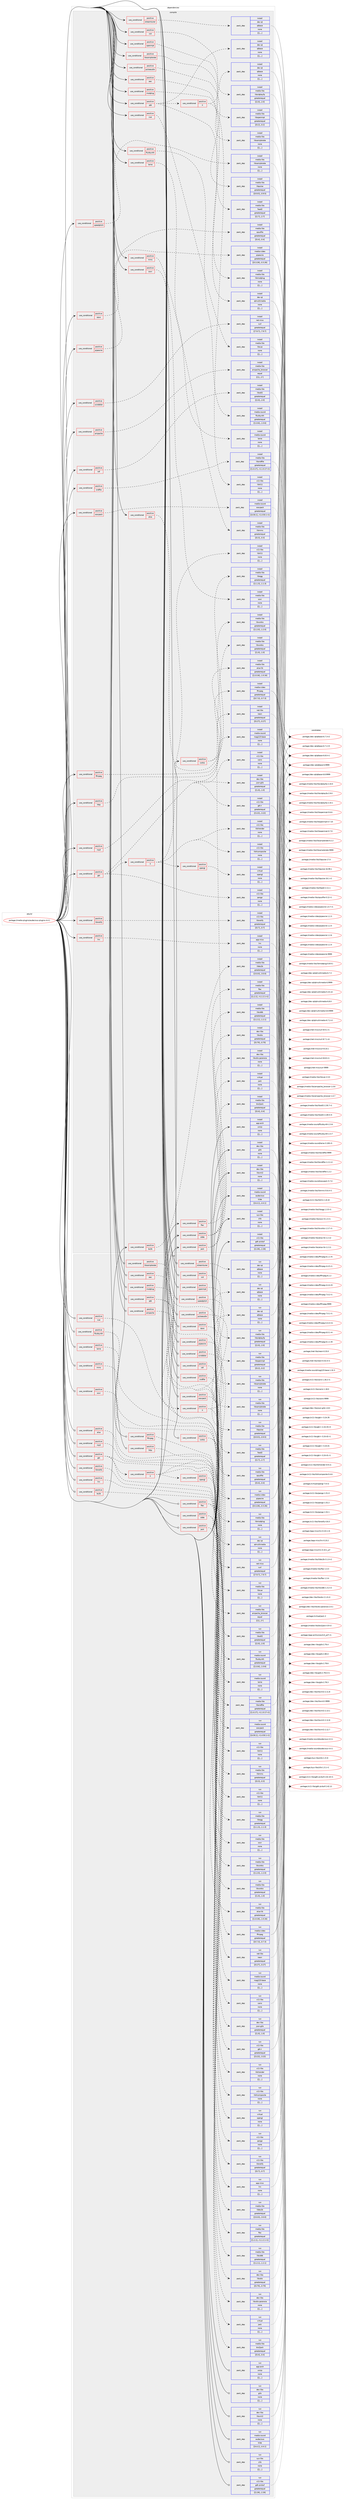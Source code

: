 digraph prolog {

# *************
# Graph options
# *************

newrank=true;
concentrate=true;
compound=true;
graph [rankdir=LR,fontname=Helvetica,fontsize=10,ranksep=1.5];#, ranksep=2.5, nodesep=0.2];
edge  [arrowhead=vee];
node  [fontname=Helvetica,fontsize=10];

# **********
# The ebuild
# **********

subgraph cluster_leftcol {
color=gray;
label=<<i>ebuild</i>>;
id [label="portage://media-plugins/audacious-plugins-4.4.1", color=red, width=4, href="../media-plugins/audacious-plugins-4.4.1.svg"];
}

# ****************
# The dependencies
# ****************

subgraph cluster_midcol {
color=gray;
label=<<i>dependencies</i>>;
subgraph cluster_compile {
fillcolor="#eeeeee";
style=filled;
label=<<i>compile</i>>;
subgraph cond83951 {
dependency329288 [label=<<TABLE BORDER="0" CELLBORDER="1" CELLSPACING="0" CELLPADDING="4"><TR><TD ROWSPAN="3" CELLPADDING="10">use_conditional</TD></TR><TR><TD>positive</TD></TR><TR><TD>aac</TD></TR></TABLE>>, shape=none, color=red];
subgraph pack242650 {
dependency329305 [label=<<TABLE BORDER="0" CELLBORDER="1" CELLSPACING="0" CELLPADDING="4" WIDTH="220"><TR><TD ROWSPAN="6" CELLPADDING="30">pack_dep</TD></TR><TR><TD WIDTH="110">install</TD></TR><TR><TD>media-libs</TD></TR><TR><TD>faad2</TD></TR><TR><TD>greaterequal</TD></TR><TR><TD>[[2,7],,,2.7]</TD></TR></TABLE>>, shape=none, color=blue];
}
dependency329288:e -> dependency329305:w [weight=20,style="dashed",arrowhead="vee"];
}
id:e -> dependency329288:w [weight=20,style="solid",arrowhead="vee"];
subgraph cond83974 {
dependency329404 [label=<<TABLE BORDER="0" CELLBORDER="1" CELLSPACING="0" CELLPADDING="4"><TR><TD ROWSPAN="3" CELLPADDING="10">use_conditional</TD></TR><TR><TD>positive</TD></TR><TR><TD>alsa</TD></TR></TABLE>>, shape=none, color=red];
subgraph pack242733 {
dependency329424 [label=<<TABLE BORDER="0" CELLBORDER="1" CELLSPACING="0" CELLPADDING="4" WIDTH="220"><TR><TD ROWSPAN="6" CELLPADDING="30">pack_dep</TD></TR><TR><TD WIDTH="110">install</TD></TR><TR><TD>media-libs</TD></TR><TR><TD>alsa-lib</TD></TR><TR><TD>greaterequal</TD></TR><TR><TD>[[1,0,16],,,1.0.16]</TD></TR></TABLE>>, shape=none, color=blue];
}
dependency329404:e -> dependency329424:w [weight=20,style="dashed",arrowhead="vee"];
}
id:e -> dependency329404:w [weight=20,style="solid",arrowhead="vee"];
subgraph cond84008 {
dependency329506 [label=<<TABLE BORDER="0" CELLBORDER="1" CELLSPACING="0" CELLPADDING="4"><TR><TD ROWSPAN="3" CELLPADDING="10">use_conditional</TD></TR><TR><TD>positive</TD></TR><TR><TD>ampache</TD></TR></TABLE>>, shape=none, color=red];
subgraph pack242838 {
dependency329609 [label=<<TABLE BORDER="0" CELLBORDER="1" CELLSPACING="0" CELLPADDING="4" WIDTH="220"><TR><TD ROWSPAN="6" CELLPADDING="30">pack_dep</TD></TR><TR><TD WIDTH="110">install</TD></TR><TR><TD>media-libs</TD></TR><TR><TD>ampache_browser</TD></TR><TR><TD>equal</TD></TR><TR><TD>[[1],,,1*]</TD></TR></TABLE>>, shape=none, color=blue];
}
dependency329506:e -> dependency329609:w [weight=20,style="dashed",arrowhead="vee"];
}
id:e -> dependency329506:w [weight=20,style="solid",arrowhead="vee"];
subgraph cond84060 {
dependency329676 [label=<<TABLE BORDER="0" CELLBORDER="1" CELLSPACING="0" CELLPADDING="4"><TR><TD ROWSPAN="3" CELLPADDING="10">use_conditional</TD></TR><TR><TD>positive</TD></TR><TR><TD>bs2b</TD></TR></TABLE>>, shape=none, color=red];
subgraph pack242969 {
dependency329729 [label=<<TABLE BORDER="0" CELLBORDER="1" CELLSPACING="0" CELLPADDING="4" WIDTH="220"><TR><TD ROWSPAN="6" CELLPADDING="30">pack_dep</TD></TR><TR><TD WIDTH="110">install</TD></TR><TR><TD>media-libs</TD></TR><TR><TD>libbs2b</TD></TR><TR><TD>greaterequal</TD></TR><TR><TD>[[3,0,0],,,3.0.0]</TD></TR></TABLE>>, shape=none, color=blue];
}
dependency329676:e -> dependency329729:w [weight=20,style="dashed",arrowhead="vee"];
}
id:e -> dependency329676:w [weight=20,style="solid",arrowhead="vee"];
subgraph cond84089 {
dependency329811 [label=<<TABLE BORDER="0" CELLBORDER="1" CELLSPACING="0" CELLPADDING="4"><TR><TD ROWSPAN="3" CELLPADDING="10">use_conditional</TD></TR><TR><TD>positive</TD></TR><TR><TD>cdda</TD></TR></TABLE>>, shape=none, color=red];
subgraph pack243075 {
dependency329893 [label=<<TABLE BORDER="0" CELLBORDER="1" CELLSPACING="0" CELLPADDING="4" WIDTH="220"><TR><TD ROWSPAN="6" CELLPADDING="30">pack_dep</TD></TR><TR><TD WIDTH="110">install</TD></TR><TR><TD>dev-libs</TD></TR><TR><TD>libcdio</TD></TR><TR><TD>greaterequal</TD></TR><TR><TD>[[0,70],,,0.70]</TD></TR></TABLE>>, shape=none, color=blue];
}
dependency329811:e -> dependency329893:w [weight=20,style="dashed",arrowhead="vee"];
subgraph pack243145 {
dependency329999 [label=<<TABLE BORDER="0" CELLBORDER="1" CELLSPACING="0" CELLPADDING="4" WIDTH="220"><TR><TD ROWSPAN="6" CELLPADDING="30">pack_dep</TD></TR><TR><TD WIDTH="110">install</TD></TR><TR><TD>dev-libs</TD></TR><TR><TD>libcdio-paranoia</TD></TR><TR><TD>none</TD></TR><TR><TD>[[],,,,]</TD></TR></TABLE>>, shape=none, color=blue];
}
dependency329811:e -> dependency329999:w [weight=20,style="dashed",arrowhead="vee"];
subgraph pack243180 {
dependency330014 [label=<<TABLE BORDER="0" CELLBORDER="1" CELLSPACING="0" CELLPADDING="4" WIDTH="220"><TR><TD ROWSPAN="6" CELLPADDING="30">pack_dep</TD></TR><TR><TD WIDTH="110">install</TD></TR><TR><TD>media-libs</TD></TR><TR><TD>libcddb</TD></TR><TR><TD>greaterequal</TD></TR><TR><TD>[[1,2,1],,,1.2.1]</TD></TR></TABLE>>, shape=none, color=blue];
}
dependency329811:e -> dependency330014:w [weight=20,style="dashed",arrowhead="vee"];
}
id:e -> dependency329811:w [weight=20,style="solid",arrowhead="vee"];
subgraph cond84147 {
dependency330062 [label=<<TABLE BORDER="0" CELLBORDER="1" CELLSPACING="0" CELLPADDING="4"><TR><TD ROWSPAN="3" CELLPADDING="10">use_conditional</TD></TR><TR><TD>positive</TD></TR><TR><TD>cue</TD></TR></TABLE>>, shape=none, color=red];
subgraph pack243226 {
dependency330080 [label=<<TABLE BORDER="0" CELLBORDER="1" CELLSPACING="0" CELLPADDING="4" WIDTH="220"><TR><TD ROWSPAN="6" CELLPADDING="30">pack_dep</TD></TR><TR><TD WIDTH="110">install</TD></TR><TR><TD>media-libs</TD></TR><TR><TD>libcue</TD></TR><TR><TD>none</TD></TR><TR><TD>[[],,,,]</TD></TR></TABLE>>, shape=none, color=blue];
}
dependency330062:e -> dependency330080:w [weight=20,style="dashed",arrowhead="vee"];
}
id:e -> dependency330062:w [weight=20,style="solid",arrowhead="vee"];
subgraph cond84156 {
dependency330100 [label=<<TABLE BORDER="0" CELLBORDER="1" CELLSPACING="0" CELLPADDING="4"><TR><TD ROWSPAN="3" CELLPADDING="10">use_conditional</TD></TR><TR><TD>positive</TD></TR><TR><TD>ffmpeg</TD></TR></TABLE>>, shape=none, color=red];
subgraph pack243262 {
dependency330124 [label=<<TABLE BORDER="0" CELLBORDER="1" CELLSPACING="0" CELLPADDING="4" WIDTH="220"><TR><TD ROWSPAN="6" CELLPADDING="30">pack_dep</TD></TR><TR><TD WIDTH="110">install</TD></TR><TR><TD>media-video</TD></TR><TR><TD>ffmpeg</TD></TR><TR><TD>greaterequal</TD></TR><TR><TD>[[0,7,3],,,0.7.3]</TD></TR></TABLE>>, shape=none, color=blue];
}
dependency330100:e -> dependency330124:w [weight=20,style="dashed",arrowhead="vee"];
}
id:e -> dependency330100:w [weight=20,style="solid",arrowhead="vee"];
subgraph cond84165 {
dependency330174 [label=<<TABLE BORDER="0" CELLBORDER="1" CELLSPACING="0" CELLPADDING="4"><TR><TD ROWSPAN="3" CELLPADDING="10">use_conditional</TD></TR><TR><TD>positive</TD></TR><TR><TD>flac</TD></TR></TABLE>>, shape=none, color=red];
subgraph pack243318 {
dependency330176 [label=<<TABLE BORDER="0" CELLBORDER="1" CELLSPACING="0" CELLPADDING="4" WIDTH="220"><TR><TD ROWSPAN="6" CELLPADDING="30">pack_dep</TD></TR><TR><TD WIDTH="110">install</TD></TR><TR><TD>media-libs</TD></TR><TR><TD>flac</TD></TR><TR><TD>greaterequal</TD></TR><TR><TD>[[1,2,1],,-r1,1.2.1-r1]</TD></TR></TABLE>>, shape=none, color=blue];
}
dependency330174:e -> dependency330176:w [weight=20,style="dashed",arrowhead="vee"];
subgraph pack243331 {
dependency330234 [label=<<TABLE BORDER="0" CELLBORDER="1" CELLSPACING="0" CELLPADDING="4" WIDTH="220"><TR><TD ROWSPAN="6" CELLPADDING="30">pack_dep</TD></TR><TR><TD WIDTH="110">install</TD></TR><TR><TD>media-libs</TD></TR><TR><TD>libvorbis</TD></TR><TR><TD>greaterequal</TD></TR><TR><TD>[[1,0],,,1.0]</TD></TR></TABLE>>, shape=none, color=blue];
}
dependency330174:e -> dependency330234:w [weight=20,style="dashed",arrowhead="vee"];
}
id:e -> dependency330174:w [weight=20,style="solid",arrowhead="vee"];
subgraph cond84192 {
dependency330319 [label=<<TABLE BORDER="0" CELLBORDER="1" CELLSPACING="0" CELLPADDING="4"><TR><TD ROWSPAN="3" CELLPADDING="10">use_conditional</TD></TR><TR><TD>positive</TD></TR><TR><TD>fluidsynth</TD></TR></TABLE>>, shape=none, color=red];
subgraph pack243415 {
dependency330321 [label=<<TABLE BORDER="0" CELLBORDER="1" CELLSPACING="0" CELLPADDING="4" WIDTH="220"><TR><TD ROWSPAN="6" CELLPADDING="30">pack_dep</TD></TR><TR><TD WIDTH="110">install</TD></TR><TR><TD>media-sound</TD></TR><TR><TD>fluidsynth</TD></TR><TR><TD>greaterequal</TD></TR><TR><TD>[[1,0,6],,,1.0.6]</TD></TR></TABLE>>, shape=none, color=blue];
}
dependency330319:e -> dependency330321:w [weight=20,style="dashed",arrowhead="vee"];
}
id:e -> dependency330319:w [weight=20,style="solid",arrowhead="vee"];
subgraph cond84214 {
dependency330335 [label=<<TABLE BORDER="0" CELLBORDER="1" CELLSPACING="0" CELLPADDING="4"><TR><TD ROWSPAN="3" CELLPADDING="10">use_conditional</TD></TR><TR><TD>positive</TD></TR><TR><TD>gtk</TD></TR></TABLE>>, shape=none, color=red];
subgraph pack243434 {
dependency330372 [label=<<TABLE BORDER="0" CELLBORDER="1" CELLSPACING="0" CELLPADDING="4" WIDTH="220"><TR><TD ROWSPAN="6" CELLPADDING="30">pack_dep</TD></TR><TR><TD WIDTH="110">install</TD></TR><TR><TD>dev-libs</TD></TR><TR><TD>json-glib</TD></TR><TR><TD>greaterequal</TD></TR><TR><TD>[[1,0],,,1.0]</TD></TR></TABLE>>, shape=none, color=blue];
}
dependency330335:e -> dependency330372:w [weight=20,style="dashed",arrowhead="vee"];
subgraph pack243468 {
dependency330409 [label=<<TABLE BORDER="0" CELLBORDER="1" CELLSPACING="0" CELLPADDING="4" WIDTH="220"><TR><TD ROWSPAN="6" CELLPADDING="30">pack_dep</TD></TR><TR><TD WIDTH="110">install</TD></TR><TR><TD>x11-libs</TD></TR><TR><TD>cairo</TD></TR><TR><TD>none</TD></TR><TR><TD>[[],,,,]</TD></TR></TABLE>>, shape=none, color=blue];
}
dependency330335:e -> dependency330409:w [weight=20,style="dashed",arrowhead="vee"];
subgraph pack243486 {
dependency330430 [label=<<TABLE BORDER="0" CELLBORDER="1" CELLSPACING="0" CELLPADDING="4" WIDTH="220"><TR><TD ROWSPAN="6" CELLPADDING="30">pack_dep</TD></TR><TR><TD WIDTH="110">install</TD></TR><TR><TD>x11-libs</TD></TR><TR><TD>gtk+</TD></TR><TR><TD>greaterequal</TD></TR><TR><TD>[[3,22],,,3.22]</TD></TR></TABLE>>, shape=none, color=blue];
}
dependency330335:e -> dependency330430:w [weight=20,style="dashed",arrowhead="vee"];
subgraph pack243524 {
dependency330449 [label=<<TABLE BORDER="0" CELLBORDER="1" CELLSPACING="0" CELLPADDING="4" WIDTH="220"><TR><TD ROWSPAN="6" CELLPADDING="30">pack_dep</TD></TR><TR><TD WIDTH="110">install</TD></TR><TR><TD>x11-libs</TD></TR><TR><TD>pango</TD></TR><TR><TD>none</TD></TR><TR><TD>[[],,,,]</TD></TR></TABLE>>, shape=none, color=blue];
}
dependency330335:e -> dependency330449:w [weight=20,style="dashed",arrowhead="vee"];
subgraph cond84241 {
dependency330484 [label=<<TABLE BORDER="0" CELLBORDER="1" CELLSPACING="0" CELLPADDING="4"><TR><TD ROWSPAN="3" CELLPADDING="10">use_conditional</TD></TR><TR><TD>positive</TD></TR><TR><TD>X</TD></TR></TABLE>>, shape=none, color=red];
subgraph cond84242 {
dependency330519 [label=<<TABLE BORDER="0" CELLBORDER="1" CELLSPACING="0" CELLPADDING="4"><TR><TD ROWSPAN="3" CELLPADDING="10">use_conditional</TD></TR><TR><TD>positive</TD></TR><TR><TD>opengl</TD></TR></TABLE>>, shape=none, color=red];
subgraph pack243583 {
dependency330542 [label=<<TABLE BORDER="0" CELLBORDER="1" CELLSPACING="0" CELLPADDING="4" WIDTH="220"><TR><TD ROWSPAN="6" CELLPADDING="30">pack_dep</TD></TR><TR><TD WIDTH="110">install</TD></TR><TR><TD>virtual</TD></TR><TR><TD>opengl</TD></TR><TR><TD>none</TD></TR><TR><TD>[[],,,,]</TD></TR></TABLE>>, shape=none, color=blue];
}
dependency330519:e -> dependency330542:w [weight=20,style="dashed",arrowhead="vee"];
}
dependency330484:e -> dependency330519:w [weight=20,style="dashed",arrowhead="vee"];
subgraph pack243600 {
dependency330545 [label=<<TABLE BORDER="0" CELLBORDER="1" CELLSPACING="0" CELLPADDING="4" WIDTH="220"><TR><TD ROWSPAN="6" CELLPADDING="30">pack_dep</TD></TR><TR><TD WIDTH="110">install</TD></TR><TR><TD>x11-libs</TD></TR><TR><TD>libX11</TD></TR><TR><TD>none</TD></TR><TR><TD>[[],,,,]</TD></TR></TABLE>>, shape=none, color=blue];
}
dependency330484:e -> dependency330545:w [weight=20,style="dashed",arrowhead="vee"];
subgraph pack243605 {
dependency330570 [label=<<TABLE BORDER="0" CELLBORDER="1" CELLSPACING="0" CELLPADDING="4" WIDTH="220"><TR><TD ROWSPAN="6" CELLPADDING="30">pack_dep</TD></TR><TR><TD WIDTH="110">install</TD></TR><TR><TD>x11-libs</TD></TR><TR><TD>libXcomposite</TD></TR><TR><TD>none</TD></TR><TR><TD>[[],,,,]</TD></TR></TABLE>>, shape=none, color=blue];
}
dependency330484:e -> dependency330570:w [weight=20,style="dashed",arrowhead="vee"];
subgraph pack243624 {
dependency330618 [label=<<TABLE BORDER="0" CELLBORDER="1" CELLSPACING="0" CELLPADDING="4" WIDTH="220"><TR><TD ROWSPAN="6" CELLPADDING="30">pack_dep</TD></TR><TR><TD WIDTH="110">install</TD></TR><TR><TD>x11-libs</TD></TR><TR><TD>libXrender</TD></TR><TR><TD>none</TD></TR><TR><TD>[[],,,,]</TD></TR></TABLE>>, shape=none, color=blue];
}
dependency330484:e -> dependency330618:w [weight=20,style="dashed",arrowhead="vee"];
}
dependency330335:e -> dependency330484:w [weight=20,style="dashed",arrowhead="vee"];
}
id:e -> dependency330335:w [weight=20,style="solid",arrowhead="vee"];
subgraph cond84269 {
dependency330626 [label=<<TABLE BORDER="0" CELLBORDER="1" CELLSPACING="0" CELLPADDING="4"><TR><TD ROWSPAN="3" CELLPADDING="10">use_conditional</TD></TR><TR><TD>positive</TD></TR><TR><TD>http</TD></TR></TABLE>>, shape=none, color=red];
subgraph pack243664 {
dependency330628 [label=<<TABLE BORDER="0" CELLBORDER="1" CELLSPACING="0" CELLPADDING="4" WIDTH="220"><TR><TD ROWSPAN="6" CELLPADDING="30">pack_dep</TD></TR><TR><TD WIDTH="110">install</TD></TR><TR><TD>net-libs</TD></TR><TR><TD>neon</TD></TR><TR><TD>greaterequal</TD></TR><TR><TD>[[0,27],,,0.27]</TD></TR></TABLE>>, shape=none, color=blue];
}
dependency330626:e -> dependency330628:w [weight=20,style="dashed",arrowhead="vee"];
}
id:e -> dependency330626:w [weight=20,style="solid",arrowhead="vee"];
subgraph cond84270 {
dependency330668 [label=<<TABLE BORDER="0" CELLBORDER="1" CELLSPACING="0" CELLPADDING="4"><TR><TD ROWSPAN="3" CELLPADDING="10">use_conditional</TD></TR><TR><TD>positive</TD></TR><TR><TD>jack</TD></TR></TABLE>>, shape=none, color=red];
subgraph pack243702 {
dependency330723 [label=<<TABLE BORDER="0" CELLBORDER="1" CELLSPACING="0" CELLPADDING="4" WIDTH="220"><TR><TD ROWSPAN="6" CELLPADDING="30">pack_dep</TD></TR><TR><TD WIDTH="110">install</TD></TR><TR><TD>media-libs</TD></TR><TR><TD>bio2jack</TD></TR><TR><TD>greaterequal</TD></TR><TR><TD>[[0,4],,,0.4]</TD></TR></TABLE>>, shape=none, color=blue];
}
dependency330668:e -> dependency330723:w [weight=20,style="dashed",arrowhead="vee"];
subgraph pack243766 {
dependency330758 [label=<<TABLE BORDER="0" CELLBORDER="1" CELLSPACING="0" CELLPADDING="4" WIDTH="220"><TR><TD ROWSPAN="6" CELLPADDING="30">pack_dep</TD></TR><TR><TD WIDTH="110">install</TD></TR><TR><TD>virtual</TD></TR><TR><TD>jack</TD></TR><TR><TD>none</TD></TR><TR><TD>[[],,,,]</TD></TR></TABLE>>, shape=none, color=blue];
}
dependency330668:e -> dependency330758:w [weight=20,style="dashed",arrowhead="vee"];
}
id:e -> dependency330668:w [weight=20,style="solid",arrowhead="vee"];
subgraph cond84294 {
dependency330799 [label=<<TABLE BORDER="0" CELLBORDER="1" CELLSPACING="0" CELLPADDING="4"><TR><TD ROWSPAN="3" CELLPADDING="10">use_conditional</TD></TR><TR><TD>positive</TD></TR><TR><TD>lame</TD></TR></TABLE>>, shape=none, color=red];
subgraph pack243814 {
dependency330803 [label=<<TABLE BORDER="0" CELLBORDER="1" CELLSPACING="0" CELLPADDING="4" WIDTH="220"><TR><TD ROWSPAN="6" CELLPADDING="30">pack_dep</TD></TR><TR><TD WIDTH="110">install</TD></TR><TR><TD>media-sound</TD></TR><TR><TD>lame</TD></TR><TR><TD>none</TD></TR><TR><TD>[[],,,,]</TD></TR></TABLE>>, shape=none, color=blue];
}
dependency330799:e -> dependency330803:w [weight=20,style="dashed",arrowhead="vee"];
}
id:e -> dependency330799:w [weight=20,style="solid",arrowhead="vee"];
subgraph cond84297 {
dependency330807 [label=<<TABLE BORDER="0" CELLBORDER="1" CELLSPACING="0" CELLPADDING="4"><TR><TD ROWSPAN="3" CELLPADDING="10">use_conditional</TD></TR><TR><TD>positive</TD></TR><TR><TD>libnotify</TD></TR></TABLE>>, shape=none, color=red];
subgraph pack243844 {
dependency330873 [label=<<TABLE BORDER="0" CELLBORDER="1" CELLSPACING="0" CELLPADDING="4" WIDTH="220"><TR><TD ROWSPAN="6" CELLPADDING="30">pack_dep</TD></TR><TR><TD WIDTH="110">install</TD></TR><TR><TD>x11-libs</TD></TR><TR><TD>libnotify</TD></TR><TR><TD>greaterequal</TD></TR><TR><TD>[[0,7],,,0.7]</TD></TR></TABLE>>, shape=none, color=blue];
}
dependency330807:e -> dependency330873:w [weight=20,style="dashed",arrowhead="vee"];
}
id:e -> dependency330807:w [weight=20,style="solid",arrowhead="vee"];
subgraph cond84311 {
dependency330879 [label=<<TABLE BORDER="0" CELLBORDER="1" CELLSPACING="0" CELLPADDING="4"><TR><TD ROWSPAN="3" CELLPADDING="10">use_conditional</TD></TR><TR><TD>positive</TD></TR><TR><TD>libsamplerate</TD></TR></TABLE>>, shape=none, color=red];
subgraph pack243878 {
dependency330882 [label=<<TABLE BORDER="0" CELLBORDER="1" CELLSPACING="0" CELLPADDING="4" WIDTH="220"><TR><TD ROWSPAN="6" CELLPADDING="30">pack_dep</TD></TR><TR><TD WIDTH="110">install</TD></TR><TR><TD>media-libs</TD></TR><TR><TD>libsamplerate</TD></TR><TR><TD>none</TD></TR><TR><TD>[[],,,,]</TD></TR></TABLE>>, shape=none, color=blue];
}
dependency330879:e -> dependency330882:w [weight=20,style="dashed",arrowhead="vee"];
}
id:e -> dependency330879:w [weight=20,style="solid",arrowhead="vee"];
subgraph cond84313 {
dependency330897 [label=<<TABLE BORDER="0" CELLBORDER="1" CELLSPACING="0" CELLPADDING="4"><TR><TD ROWSPAN="3" CELLPADDING="10">use_conditional</TD></TR><TR><TD>positive</TD></TR><TR><TD>lirc</TD></TR></TABLE>>, shape=none, color=red];
subgraph pack243903 {
dependency330932 [label=<<TABLE BORDER="0" CELLBORDER="1" CELLSPACING="0" CELLPADDING="4" WIDTH="220"><TR><TD ROWSPAN="6" CELLPADDING="30">pack_dep</TD></TR><TR><TD WIDTH="110">install</TD></TR><TR><TD>app-misc</TD></TR><TR><TD>lirc</TD></TR><TR><TD>none</TD></TR><TR><TD>[[],,,,]</TD></TR></TABLE>>, shape=none, color=blue];
}
dependency330897:e -> dependency330932:w [weight=20,style="dashed",arrowhead="vee"];
}
id:e -> dependency330897:w [weight=20,style="solid",arrowhead="vee"];
subgraph cond84333 {
dependency331024 [label=<<TABLE BORDER="0" CELLBORDER="1" CELLSPACING="0" CELLPADDING="4"><TR><TD ROWSPAN="3" CELLPADDING="10">use_conditional</TD></TR><TR><TD>positive</TD></TR><TR><TD>mms</TD></TR></TABLE>>, shape=none, color=red];
subgraph pack244045 {
dependency331109 [label=<<TABLE BORDER="0" CELLBORDER="1" CELLSPACING="0" CELLPADDING="4" WIDTH="220"><TR><TD ROWSPAN="6" CELLPADDING="30">pack_dep</TD></TR><TR><TD WIDTH="110">install</TD></TR><TR><TD>media-libs</TD></TR><TR><TD>libmms</TD></TR><TR><TD>greaterequal</TD></TR><TR><TD>[[0,3],,,0.3]</TD></TR></TABLE>>, shape=none, color=blue];
}
dependency331024:e -> dependency331109:w [weight=20,style="dashed",arrowhead="vee"];
}
id:e -> dependency331024:w [weight=20,style="solid",arrowhead="vee"];
subgraph cond84366 {
dependency331204 [label=<<TABLE BORDER="0" CELLBORDER="1" CELLSPACING="0" CELLPADDING="4"><TR><TD ROWSPAN="3" CELLPADDING="10">use_conditional</TD></TR><TR><TD>positive</TD></TR><TR><TD>modplug</TD></TR></TABLE>>, shape=none, color=red];
subgraph pack244137 {
dependency331207 [label=<<TABLE BORDER="0" CELLBORDER="1" CELLSPACING="0" CELLPADDING="4" WIDTH="220"><TR><TD ROWSPAN="6" CELLPADDING="30">pack_dep</TD></TR><TR><TD WIDTH="110">install</TD></TR><TR><TD>media-libs</TD></TR><TR><TD>libmodplug</TD></TR><TR><TD>none</TD></TR><TR><TD>[[],,,,]</TD></TR></TABLE>>, shape=none, color=blue];
}
dependency331204:e -> dependency331207:w [weight=20,style="dashed",arrowhead="vee"];
}
id:e -> dependency331204:w [weight=20,style="solid",arrowhead="vee"];
subgraph cond84379 {
dependency331261 [label=<<TABLE BORDER="0" CELLBORDER="1" CELLSPACING="0" CELLPADDING="4"><TR><TD ROWSPAN="3" CELLPADDING="10">use_conditional</TD></TR><TR><TD>positive</TD></TR><TR><TD>mp3</TD></TR></TABLE>>, shape=none, color=red];
subgraph pack244197 {
dependency331280 [label=<<TABLE BORDER="0" CELLBORDER="1" CELLSPACING="0" CELLPADDING="4" WIDTH="220"><TR><TD ROWSPAN="6" CELLPADDING="30">pack_dep</TD></TR><TR><TD WIDTH="110">install</TD></TR><TR><TD>media-sound</TD></TR><TR><TD>mpg123-base</TD></TR><TR><TD>none</TD></TR><TR><TD>[[],,,,]</TD></TR></TABLE>>, shape=none, color=blue];
}
dependency331261:e -> dependency331280:w [weight=20,style="dashed",arrowhead="vee"];
}
id:e -> dependency331261:w [weight=20,style="solid",arrowhead="vee"];
subgraph cond84387 {
dependency331294 [label=<<TABLE BORDER="0" CELLBORDER="1" CELLSPACING="0" CELLPADDING="4"><TR><TD ROWSPAN="3" CELLPADDING="10">use_conditional</TD></TR><TR><TD>positive</TD></TR><TR><TD>openmpt</TD></TR></TABLE>>, shape=none, color=red];
subgraph pack244228 {
dependency331330 [label=<<TABLE BORDER="0" CELLBORDER="1" CELLSPACING="0" CELLPADDING="4" WIDTH="220"><TR><TD ROWSPAN="6" CELLPADDING="30">pack_dep</TD></TR><TR><TD WIDTH="110">install</TD></TR><TR><TD>media-libs</TD></TR><TR><TD>libopenmpt</TD></TR><TR><TD>greaterequal</TD></TR><TR><TD>[[0,2],,,0.2]</TD></TR></TABLE>>, shape=none, color=blue];
}
dependency331294:e -> dependency331330:w [weight=20,style="dashed",arrowhead="vee"];
}
id:e -> dependency331294:w [weight=20,style="solid",arrowhead="vee"];
subgraph cond84401 {
dependency331366 [label=<<TABLE BORDER="0" CELLBORDER="1" CELLSPACING="0" CELLPADDING="4"><TR><TD ROWSPAN="3" CELLPADDING="10">use_conditional</TD></TR><TR><TD>positive</TD></TR><TR><TD>opus</TD></TR></TABLE>>, shape=none, color=red];
subgraph pack244275 {
dependency331399 [label=<<TABLE BORDER="0" CELLBORDER="1" CELLSPACING="0" CELLPADDING="4" WIDTH="220"><TR><TD ROWSPAN="6" CELLPADDING="30">pack_dep</TD></TR><TR><TD WIDTH="110">install</TD></TR><TR><TD>media-libs</TD></TR><TR><TD>opusfile</TD></TR><TR><TD>greaterequal</TD></TR><TR><TD>[[0,4],,,0.4]</TD></TR></TABLE>>, shape=none, color=blue];
}
dependency331366:e -> dependency331399:w [weight=20,style="dashed",arrowhead="vee"];
}
id:e -> dependency331366:w [weight=20,style="solid",arrowhead="vee"];
subgraph cond84413 {
dependency331435 [label=<<TABLE BORDER="0" CELLBORDER="1" CELLSPACING="0" CELLPADDING="4"><TR><TD ROWSPAN="3" CELLPADDING="10">use_conditional</TD></TR><TR><TD>positive</TD></TR><TR><TD>pipewire</TD></TR></TABLE>>, shape=none, color=red];
subgraph pack244331 {
dependency331438 [label=<<TABLE BORDER="0" CELLBORDER="1" CELLSPACING="0" CELLPADDING="4" WIDTH="220"><TR><TD ROWSPAN="6" CELLPADDING="30">pack_dep</TD></TR><TR><TD WIDTH="110">install</TD></TR><TR><TD>media-video</TD></TR><TR><TD>pipewire</TD></TR><TR><TD>greaterequal</TD></TR><TR><TD>[[0,3,26],,,0.3.26]</TD></TR></TABLE>>, shape=none, color=blue];
}
dependency331435:e -> dependency331438:w [weight=20,style="dashed",arrowhead="vee"];
}
id:e -> dependency331435:w [weight=20,style="solid",arrowhead="vee"];
subgraph cond84415 {
dependency331442 [label=<<TABLE BORDER="0" CELLBORDER="1" CELLSPACING="0" CELLPADDING="4"><TR><TD ROWSPAN="3" CELLPADDING="10">use_conditional</TD></TR><TR><TD>positive</TD></TR><TR><TD>pulseaudio</TD></TR></TABLE>>, shape=none, color=red];
subgraph pack244418 {
dependency331556 [label=<<TABLE BORDER="0" CELLBORDER="1" CELLSPACING="0" CELLPADDING="4" WIDTH="220"><TR><TD ROWSPAN="6" CELLPADDING="30">pack_dep</TD></TR><TR><TD WIDTH="110">install</TD></TR><TR><TD>media-libs</TD></TR><TR><TD>libpulse</TD></TR><TR><TD>greaterequal</TD></TR><TR><TD>[[0,9,5],,,0.9.5]</TD></TR></TABLE>>, shape=none, color=blue];
}
dependency331442:e -> dependency331556:w [weight=20,style="dashed",arrowhead="vee"];
}
id:e -> dependency331442:w [weight=20,style="solid",arrowhead="vee"];
subgraph cond84453 {
dependency331619 [label=<<TABLE BORDER="0" CELLBORDER="1" CELLSPACING="0" CELLPADDING="4"><TR><TD ROWSPAN="3" CELLPADDING="10">use_conditional</TD></TR><TR><TD>positive</TD></TR><TR><TD>qt6</TD></TR></TABLE>>, shape=none, color=red];
subgraph pack244477 {
dependency331666 [label=<<TABLE BORDER="0" CELLBORDER="1" CELLSPACING="0" CELLPADDING="4" WIDTH="220"><TR><TD ROWSPAN="6" CELLPADDING="30">pack_dep</TD></TR><TR><TD WIDTH="110">install</TD></TR><TR><TD>dev-qt</TD></TR><TR><TD>qtbase</TD></TR><TR><TD>none</TD></TR><TR><TD>[[],,,,]</TD></TR></TABLE>>, shape=none, color=blue];
}
dependency331619:e -> dependency331666:w [weight=20,style="dashed",arrowhead="vee"];
subgraph pack244505 {
dependency331671 [label=<<TABLE BORDER="0" CELLBORDER="1" CELLSPACING="0" CELLPADDING="4" WIDTH="220"><TR><TD ROWSPAN="6" CELLPADDING="30">pack_dep</TD></TR><TR><TD WIDTH="110">install</TD></TR><TR><TD>dev-qt</TD></TR><TR><TD>qtmultimedia</TD></TR><TR><TD>none</TD></TR><TR><TD>[[],,,,]</TD></TR></TABLE>>, shape=none, color=blue];
}
dependency331619:e -> dependency331671:w [weight=20,style="dashed",arrowhead="vee"];
subgraph cond84475 {
dependency331700 [label=<<TABLE BORDER="0" CELLBORDER="1" CELLSPACING="0" CELLPADDING="4"><TR><TD ROWSPAN="3" CELLPADDING="10">use_conditional</TD></TR><TR><TD>positive</TD></TR><TR><TD>X</TD></TR></TABLE>>, shape=none, color=red];
subgraph pack244532 {
dependency331719 [label=<<TABLE BORDER="0" CELLBORDER="1" CELLSPACING="0" CELLPADDING="4" WIDTH="220"><TR><TD ROWSPAN="6" CELLPADDING="30">pack_dep</TD></TR><TR><TD WIDTH="110">install</TD></TR><TR><TD>dev-qt</TD></TR><TR><TD>qtbase</TD></TR><TR><TD>none</TD></TR><TR><TD>[[],,,,]</TD></TR></TABLE>>, shape=none, color=blue];
}
dependency331700:e -> dependency331719:w [weight=20,style="dashed",arrowhead="vee"];
subgraph pack244586 {
dependency331774 [label=<<TABLE BORDER="0" CELLBORDER="1" CELLSPACING="0" CELLPADDING="4" WIDTH="220"><TR><TD ROWSPAN="6" CELLPADDING="30">pack_dep</TD></TR><TR><TD WIDTH="110">install</TD></TR><TR><TD>x11-libs</TD></TR><TR><TD>libX11</TD></TR><TR><TD>none</TD></TR><TR><TD>[[],,,,]</TD></TR></TABLE>>, shape=none, color=blue];
}
dependency331700:e -> dependency331774:w [weight=20,style="dashed",arrowhead="vee"];
}
dependency331619:e -> dependency331700:w [weight=20,style="dashed",arrowhead="vee"];
}
id:e -> dependency331619:w [weight=20,style="solid",arrowhead="vee"];
subgraph cond84492 {
dependency331796 [label=<<TABLE BORDER="0" CELLBORDER="1" CELLSPACING="0" CELLPADDING="4"><TR><TD ROWSPAN="3" CELLPADDING="10">use_conditional</TD></TR><TR><TD>positive</TD></TR><TR><TD>scrobbler</TD></TR></TABLE>>, shape=none, color=red];
subgraph pack244610 {
dependency331797 [label=<<TABLE BORDER="0" CELLBORDER="1" CELLSPACING="0" CELLPADDING="4" WIDTH="220"><TR><TD ROWSPAN="6" CELLPADDING="30">pack_dep</TD></TR><TR><TD WIDTH="110">install</TD></TR><TR><TD>net-misc</TD></TR><TR><TD>curl</TD></TR><TR><TD>greaterequal</TD></TR><TR><TD>[[7,9,7],,,7.9.7]</TD></TR></TABLE>>, shape=none, color=blue];
}
dependency331796:e -> dependency331797:w [weight=20,style="dashed",arrowhead="vee"];
}
id:e -> dependency331796:w [weight=20,style="solid",arrowhead="vee"];
subgraph cond84504 {
dependency331840 [label=<<TABLE BORDER="0" CELLBORDER="1" CELLSPACING="0" CELLPADDING="4"><TR><TD ROWSPAN="3" CELLPADDING="10">use_conditional</TD></TR><TR><TD>positive</TD></TR><TR><TD>sdl</TD></TR></TABLE>>, shape=none, color=red];
subgraph pack244700 {
dependency331905 [label=<<TABLE BORDER="0" CELLBORDER="1" CELLSPACING="0" CELLPADDING="4" WIDTH="220"><TR><TD ROWSPAN="6" CELLPADDING="30">pack_dep</TD></TR><TR><TD WIDTH="110">install</TD></TR><TR><TD>media-libs</TD></TR><TR><TD>libsdl2</TD></TR><TR><TD>greaterequal</TD></TR><TR><TD>[[2,0],,,2.0]</TD></TR></TABLE>>, shape=none, color=blue];
}
dependency331840:e -> dependency331905:w [weight=20,style="dashed",arrowhead="vee"];
}
id:e -> dependency331840:w [weight=20,style="solid",arrowhead="vee"];
subgraph cond84515 {
dependency331946 [label=<<TABLE BORDER="0" CELLBORDER="1" CELLSPACING="0" CELLPADDING="4"><TR><TD ROWSPAN="3" CELLPADDING="10">use_conditional</TD></TR><TR><TD>positive</TD></TR><TR><TD>sid</TD></TR></TABLE>>, shape=none, color=red];
subgraph pack244773 {
dependency332042 [label=<<TABLE BORDER="0" CELLBORDER="1" CELLSPACING="0" CELLPADDING="4" WIDTH="220"><TR><TD ROWSPAN="6" CELLPADDING="30">pack_dep</TD></TR><TR><TD WIDTH="110">install</TD></TR><TR><TD>media-libs</TD></TR><TR><TD>libsidplayfp</TD></TR><TR><TD>greaterequal</TD></TR><TR><TD>[[2,0],,,2.0]</TD></TR></TABLE>>, shape=none, color=blue];
}
dependency331946:e -> dependency332042:w [weight=20,style="dashed",arrowhead="vee"];
}
id:e -> dependency331946:w [weight=20,style="solid",arrowhead="vee"];
subgraph cond84533 {
dependency332047 [label=<<TABLE BORDER="0" CELLBORDER="1" CELLSPACING="0" CELLPADDING="4"><TR><TD ROWSPAN="3" CELLPADDING="10">use_conditional</TD></TR><TR><TD>positive</TD></TR><TR><TD>sndfile</TD></TR></TABLE>>, shape=none, color=red];
subgraph pack244821 {
dependency332113 [label=<<TABLE BORDER="0" CELLBORDER="1" CELLSPACING="0" CELLPADDING="4" WIDTH="220"><TR><TD ROWSPAN="6" CELLPADDING="30">pack_dep</TD></TR><TR><TD WIDTH="110">install</TD></TR><TR><TD>media-libs</TD></TR><TR><TD>libsndfile</TD></TR><TR><TD>greaterequal</TD></TR><TR><TD>[[1,0,17],,-r1,1.0.17-r1]</TD></TR></TABLE>>, shape=none, color=blue];
}
dependency332047:e -> dependency332113:w [weight=20,style="dashed",arrowhead="vee"];
}
id:e -> dependency332047:w [weight=20,style="solid",arrowhead="vee"];
subgraph cond84545 {
dependency332119 [label=<<TABLE BORDER="0" CELLBORDER="1" CELLSPACING="0" CELLPADDING="4"><TR><TD ROWSPAN="3" CELLPADDING="10">use_conditional</TD></TR><TR><TD>positive</TD></TR><TR><TD>soxr</TD></TR></TABLE>>, shape=none, color=red];
subgraph pack244880 {
dependency332122 [label=<<TABLE BORDER="0" CELLBORDER="1" CELLSPACING="0" CELLPADDING="4" WIDTH="220"><TR><TD ROWSPAN="6" CELLPADDING="30">pack_dep</TD></TR><TR><TD WIDTH="110">install</TD></TR><TR><TD>media-libs</TD></TR><TR><TD>soxr</TD></TR><TR><TD>none</TD></TR><TR><TD>[[],,,,]</TD></TR></TABLE>>, shape=none, color=blue];
}
dependency332119:e -> dependency332122:w [weight=20,style="dashed",arrowhead="vee"];
}
id:e -> dependency332119:w [weight=20,style="solid",arrowhead="vee"];
subgraph cond84551 {
dependency332146 [label=<<TABLE BORDER="0" CELLBORDER="1" CELLSPACING="0" CELLPADDING="4"><TR><TD ROWSPAN="3" CELLPADDING="10">use_conditional</TD></TR><TR><TD>positive</TD></TR><TR><TD>speedpitch</TD></TR></TABLE>>, shape=none, color=red];
subgraph pack244896 {
dependency332150 [label=<<TABLE BORDER="0" CELLBORDER="1" CELLSPACING="0" CELLPADDING="4" WIDTH="220"><TR><TD ROWSPAN="6" CELLPADDING="30">pack_dep</TD></TR><TR><TD WIDTH="110">install</TD></TR><TR><TD>media-libs</TD></TR><TR><TD>libsamplerate</TD></TR><TR><TD>none</TD></TR><TR><TD>[[],,,,]</TD></TR></TABLE>>, shape=none, color=blue];
}
dependency332146:e -> dependency332150:w [weight=20,style="dashed",arrowhead="vee"];
}
id:e -> dependency332146:w [weight=20,style="solid",arrowhead="vee"];
subgraph cond84555 {
dependency332169 [label=<<TABLE BORDER="0" CELLBORDER="1" CELLSPACING="0" CELLPADDING="4"><TR><TD ROWSPAN="3" CELLPADDING="10">use_conditional</TD></TR><TR><TD>positive</TD></TR><TR><TD>streamtuner</TD></TR></TABLE>>, shape=none, color=red];
subgraph pack244927 {
dependency332201 [label=<<TABLE BORDER="0" CELLBORDER="1" CELLSPACING="0" CELLPADDING="4" WIDTH="220"><TR><TD ROWSPAN="6" CELLPADDING="30">pack_dep</TD></TR><TR><TD WIDTH="110">install</TD></TR><TR><TD>dev-qt</TD></TR><TR><TD>qtbase</TD></TR><TR><TD>none</TD></TR><TR><TD>[[],,,,]</TD></TR></TABLE>>, shape=none, color=blue];
}
dependency332169:e -> dependency332201:w [weight=20,style="dashed",arrowhead="vee"];
}
id:e -> dependency332169:w [weight=20,style="solid",arrowhead="vee"];
subgraph cond84564 {
dependency332206 [label=<<TABLE BORDER="0" CELLBORDER="1" CELLSPACING="0" CELLPADDING="4"><TR><TD ROWSPAN="3" CELLPADDING="10">use_conditional</TD></TR><TR><TD>positive</TD></TR><TR><TD>vorbis</TD></TR></TABLE>>, shape=none, color=red];
subgraph pack244959 {
dependency332244 [label=<<TABLE BORDER="0" CELLBORDER="1" CELLSPACING="0" CELLPADDING="4" WIDTH="220"><TR><TD ROWSPAN="6" CELLPADDING="30">pack_dep</TD></TR><TR><TD WIDTH="110">install</TD></TR><TR><TD>media-libs</TD></TR><TR><TD>libogg</TD></TR><TR><TD>greaterequal</TD></TR><TR><TD>[[1,1,3],,,1.1.3]</TD></TR></TABLE>>, shape=none, color=blue];
}
dependency332206:e -> dependency332244:w [weight=20,style="dashed",arrowhead="vee"];
subgraph pack244972 {
dependency332250 [label=<<TABLE BORDER="0" CELLBORDER="1" CELLSPACING="0" CELLPADDING="4" WIDTH="220"><TR><TD ROWSPAN="6" CELLPADDING="30">pack_dep</TD></TR><TR><TD WIDTH="110">install</TD></TR><TR><TD>media-libs</TD></TR><TR><TD>libvorbis</TD></TR><TR><TD>greaterequal</TD></TR><TR><TD>[[1,2,0],,,1.2.0]</TD></TR></TABLE>>, shape=none, color=blue];
}
dependency332206:e -> dependency332250:w [weight=20,style="dashed",arrowhead="vee"];
}
id:e -> dependency332206:w [weight=20,style="solid",arrowhead="vee"];
subgraph cond84574 {
dependency332253 [label=<<TABLE BORDER="0" CELLBORDER="1" CELLSPACING="0" CELLPADDING="4"><TR><TD ROWSPAN="3" CELLPADDING="10">use_conditional</TD></TR><TR><TD>positive</TD></TR><TR><TD>wavpack</TD></TR></TABLE>>, shape=none, color=red];
subgraph pack244982 {
dependency332272 [label=<<TABLE BORDER="0" CELLBORDER="1" CELLSPACING="0" CELLPADDING="4" WIDTH="220"><TR><TD ROWSPAN="6" CELLPADDING="30">pack_dep</TD></TR><TR><TD WIDTH="110">install</TD></TR><TR><TD>media-sound</TD></TR><TR><TD>wavpack</TD></TR><TR><TD>greaterequal</TD></TR><TR><TD>[[4,50,1],,-r1,4.50.1-r1]</TD></TR></TABLE>>, shape=none, color=blue];
}
dependency332253:e -> dependency332272:w [weight=20,style="dashed",arrowhead="vee"];
}
id:e -> dependency332253:w [weight=20,style="solid",arrowhead="vee"];
subgraph pack245009 {
dependency332290 [label=<<TABLE BORDER="0" CELLBORDER="1" CELLSPACING="0" CELLPADDING="4" WIDTH="220"><TR><TD ROWSPAN="6" CELLPADDING="30">pack_dep</TD></TR><TR><TD WIDTH="110">install</TD></TR><TR><TD>app-arch</TD></TR><TR><TD>unzip</TD></TR><TR><TD>none</TD></TR><TR><TD>[[],,,,]</TD></TR></TABLE>>, shape=none, color=blue];
}
id:e -> dependency332290:w [weight=20,style="solid",arrowhead="vee"];
subgraph pack245064 {
dependency332382 [label=<<TABLE BORDER="0" CELLBORDER="1" CELLSPACING="0" CELLPADDING="4" WIDTH="220"><TR><TD ROWSPAN="6" CELLPADDING="30">pack_dep</TD></TR><TR><TD WIDTH="110">install</TD></TR><TR><TD>dev-libs</TD></TR><TR><TD>glib</TD></TR><TR><TD>none</TD></TR><TR><TD>[[],,,,]</TD></TR></TABLE>>, shape=none, color=blue];
}
id:e -> dependency332382:w [weight=20,style="solid",arrowhead="vee"];
subgraph pack245110 {
dependency332406 [label=<<TABLE BORDER="0" CELLBORDER="1" CELLSPACING="0" CELLPADDING="4" WIDTH="220"><TR><TD ROWSPAN="6" CELLPADDING="30">pack_dep</TD></TR><TR><TD WIDTH="110">install</TD></TR><TR><TD>dev-libs</TD></TR><TR><TD>libxml2</TD></TR><TR><TD>none</TD></TR><TR><TD>[[],,,,]</TD></TR></TABLE>>, shape=none, color=blue];
}
id:e -> dependency332406:w [weight=20,style="solid",arrowhead="vee"];
subgraph pack245154 {
dependency332468 [label=<<TABLE BORDER="0" CELLBORDER="1" CELLSPACING="0" CELLPADDING="4" WIDTH="220"><TR><TD ROWSPAN="6" CELLPADDING="30">pack_dep</TD></TR><TR><TD WIDTH="110">install</TD></TR><TR><TD>media-sound</TD></TR><TR><TD>audacious</TD></TR><TR><TD>tilde</TD></TR><TR><TD>[[4,4,1],,,4.4.1]</TD></TR></TABLE>>, shape=none, color=blue];
}
id:e -> dependency332468:w [weight=20,style="solid",arrowhead="vee"];
subgraph pack245207 {
dependency332540 [label=<<TABLE BORDER="0" CELLBORDER="1" CELLSPACING="0" CELLPADDING="4" WIDTH="220"><TR><TD ROWSPAN="6" CELLPADDING="30">pack_dep</TD></TR><TR><TD WIDTH="110">install</TD></TR><TR><TD>sys-libs</TD></TR><TR><TD>zlib</TD></TR><TR><TD>none</TD></TR><TR><TD>[[],,,,]</TD></TR></TABLE>>, shape=none, color=blue];
}
id:e -> dependency332540:w [weight=20,style="solid",arrowhead="vee"];
subgraph pack245250 {
dependency332590 [label=<<TABLE BORDER="0" CELLBORDER="1" CELLSPACING="0" CELLPADDING="4" WIDTH="220"><TR><TD ROWSPAN="6" CELLPADDING="30">pack_dep</TD></TR><TR><TD WIDTH="110">install</TD></TR><TR><TD>x11-libs</TD></TR><TR><TD>gdk-pixbuf</TD></TR><TR><TD>greaterequal</TD></TR><TR><TD>[[2,26],,,2.26]</TD></TR></TABLE>>, shape=none, color=blue];
}
id:e -> dependency332590:w [weight=20,style="solid",arrowhead="vee"];
}
subgraph cluster_compileandrun {
fillcolor="#eeeeee";
style=filled;
label=<<i>compile and run</i>>;
}
subgraph cluster_run {
fillcolor="#eeeeee";
style=filled;
label=<<i>run</i>>;
subgraph cond84619 {
dependency332637 [label=<<TABLE BORDER="0" CELLBORDER="1" CELLSPACING="0" CELLPADDING="4"><TR><TD ROWSPAN="3" CELLPADDING="10">use_conditional</TD></TR><TR><TD>positive</TD></TR><TR><TD>aac</TD></TR></TABLE>>, shape=none, color=red];
subgraph pack245323 {
dependency332660 [label=<<TABLE BORDER="0" CELLBORDER="1" CELLSPACING="0" CELLPADDING="4" WIDTH="220"><TR><TD ROWSPAN="6" CELLPADDING="30">pack_dep</TD></TR><TR><TD WIDTH="110">run</TD></TR><TR><TD>media-libs</TD></TR><TR><TD>faad2</TD></TR><TR><TD>greaterequal</TD></TR><TR><TD>[[2,7],,,2.7]</TD></TR></TABLE>>, shape=none, color=blue];
}
dependency332637:e -> dependency332660:w [weight=20,style="dashed",arrowhead="vee"];
}
id:e -> dependency332637:w [weight=20,style="solid",arrowhead="odot"];
subgraph cond84625 {
dependency332665 [label=<<TABLE BORDER="0" CELLBORDER="1" CELLSPACING="0" CELLPADDING="4"><TR><TD ROWSPAN="3" CELLPADDING="10">use_conditional</TD></TR><TR><TD>positive</TD></TR><TR><TD>alsa</TD></TR></TABLE>>, shape=none, color=red];
subgraph pack245340 {
dependency332694 [label=<<TABLE BORDER="0" CELLBORDER="1" CELLSPACING="0" CELLPADDING="4" WIDTH="220"><TR><TD ROWSPAN="6" CELLPADDING="30">pack_dep</TD></TR><TR><TD WIDTH="110">run</TD></TR><TR><TD>media-libs</TD></TR><TR><TD>alsa-lib</TD></TR><TR><TD>greaterequal</TD></TR><TR><TD>[[1,0,16],,,1.0.16]</TD></TR></TABLE>>, shape=none, color=blue];
}
dependency332665:e -> dependency332694:w [weight=20,style="dashed",arrowhead="vee"];
}
id:e -> dependency332665:w [weight=20,style="solid",arrowhead="odot"];
subgraph cond84635 {
dependency332728 [label=<<TABLE BORDER="0" CELLBORDER="1" CELLSPACING="0" CELLPADDING="4"><TR><TD ROWSPAN="3" CELLPADDING="10">use_conditional</TD></TR><TR><TD>positive</TD></TR><TR><TD>ampache</TD></TR></TABLE>>, shape=none, color=red];
subgraph pack245393 {
dependency332745 [label=<<TABLE BORDER="0" CELLBORDER="1" CELLSPACING="0" CELLPADDING="4" WIDTH="220"><TR><TD ROWSPAN="6" CELLPADDING="30">pack_dep</TD></TR><TR><TD WIDTH="110">run</TD></TR><TR><TD>media-libs</TD></TR><TR><TD>ampache_browser</TD></TR><TR><TD>equal</TD></TR><TR><TD>[[1],,,1*]</TD></TR></TABLE>>, shape=none, color=blue];
}
dependency332728:e -> dependency332745:w [weight=20,style="dashed",arrowhead="vee"];
}
id:e -> dependency332728:w [weight=20,style="solid",arrowhead="odot"];
subgraph cond84639 {
dependency332765 [label=<<TABLE BORDER="0" CELLBORDER="1" CELLSPACING="0" CELLPADDING="4"><TR><TD ROWSPAN="3" CELLPADDING="10">use_conditional</TD></TR><TR><TD>positive</TD></TR><TR><TD>bs2b</TD></TR></TABLE>>, shape=none, color=red];
subgraph pack245474 {
dependency332899 [label=<<TABLE BORDER="0" CELLBORDER="1" CELLSPACING="0" CELLPADDING="4" WIDTH="220"><TR><TD ROWSPAN="6" CELLPADDING="30">pack_dep</TD></TR><TR><TD WIDTH="110">run</TD></TR><TR><TD>media-libs</TD></TR><TR><TD>libbs2b</TD></TR><TR><TD>greaterequal</TD></TR><TR><TD>[[3,0,0],,,3.0.0]</TD></TR></TABLE>>, shape=none, color=blue];
}
dependency332765:e -> dependency332899:w [weight=20,style="dashed",arrowhead="vee"];
}
id:e -> dependency332765:w [weight=20,style="solid",arrowhead="odot"];
subgraph cond84675 {
dependency332916 [label=<<TABLE BORDER="0" CELLBORDER="1" CELLSPACING="0" CELLPADDING="4"><TR><TD ROWSPAN="3" CELLPADDING="10">use_conditional</TD></TR><TR><TD>positive</TD></TR><TR><TD>cdda</TD></TR></TABLE>>, shape=none, color=red];
subgraph pack245540 {
dependency332918 [label=<<TABLE BORDER="0" CELLBORDER="1" CELLSPACING="0" CELLPADDING="4" WIDTH="220"><TR><TD ROWSPAN="6" CELLPADDING="30">pack_dep</TD></TR><TR><TD WIDTH="110">run</TD></TR><TR><TD>dev-libs</TD></TR><TR><TD>libcdio</TD></TR><TR><TD>greaterequal</TD></TR><TR><TD>[[0,70],,,0.70]</TD></TR></TABLE>>, shape=none, color=blue];
}
dependency332916:e -> dependency332918:w [weight=20,style="dashed",arrowhead="vee"];
subgraph pack245542 {
dependency332922 [label=<<TABLE BORDER="0" CELLBORDER="1" CELLSPACING="0" CELLPADDING="4" WIDTH="220"><TR><TD ROWSPAN="6" CELLPADDING="30">pack_dep</TD></TR><TR><TD WIDTH="110">run</TD></TR><TR><TD>dev-libs</TD></TR><TR><TD>libcdio-paranoia</TD></TR><TR><TD>none</TD></TR><TR><TD>[[],,,,]</TD></TR></TABLE>>, shape=none, color=blue];
}
dependency332916:e -> dependency332922:w [weight=20,style="dashed",arrowhead="vee"];
subgraph pack245546 {
dependency332943 [label=<<TABLE BORDER="0" CELLBORDER="1" CELLSPACING="0" CELLPADDING="4" WIDTH="220"><TR><TD ROWSPAN="6" CELLPADDING="30">pack_dep</TD></TR><TR><TD WIDTH="110">run</TD></TR><TR><TD>media-libs</TD></TR><TR><TD>libcddb</TD></TR><TR><TD>greaterequal</TD></TR><TR><TD>[[1,2,1],,,1.2.1]</TD></TR></TABLE>>, shape=none, color=blue];
}
dependency332916:e -> dependency332943:w [weight=20,style="dashed",arrowhead="vee"];
}
id:e -> dependency332916:w [weight=20,style="solid",arrowhead="odot"];
subgraph cond84684 {
dependency332963 [label=<<TABLE BORDER="0" CELLBORDER="1" CELLSPACING="0" CELLPADDING="4"><TR><TD ROWSPAN="3" CELLPADDING="10">use_conditional</TD></TR><TR><TD>positive</TD></TR><TR><TD>cue</TD></TR></TABLE>>, shape=none, color=red];
subgraph pack245577 {
dependency333053 [label=<<TABLE BORDER="0" CELLBORDER="1" CELLSPACING="0" CELLPADDING="4" WIDTH="220"><TR><TD ROWSPAN="6" CELLPADDING="30">pack_dep</TD></TR><TR><TD WIDTH="110">run</TD></TR><TR><TD>media-libs</TD></TR><TR><TD>libcue</TD></TR><TR><TD>none</TD></TR><TR><TD>[[],,,,]</TD></TR></TABLE>>, shape=none, color=blue];
}
dependency332963:e -> dependency333053:w [weight=20,style="dashed",arrowhead="vee"];
}
id:e -> dependency332963:w [weight=20,style="solid",arrowhead="odot"];
subgraph cond84716 {
dependency333104 [label=<<TABLE BORDER="0" CELLBORDER="1" CELLSPACING="0" CELLPADDING="4"><TR><TD ROWSPAN="3" CELLPADDING="10">use_conditional</TD></TR><TR><TD>positive</TD></TR><TR><TD>ffmpeg</TD></TR></TABLE>>, shape=none, color=red];
subgraph pack245708 {
dependency333145 [label=<<TABLE BORDER="0" CELLBORDER="1" CELLSPACING="0" CELLPADDING="4" WIDTH="220"><TR><TD ROWSPAN="6" CELLPADDING="30">pack_dep</TD></TR><TR><TD WIDTH="110">run</TD></TR><TR><TD>media-video</TD></TR><TR><TD>ffmpeg</TD></TR><TR><TD>greaterequal</TD></TR><TR><TD>[[0,7,3],,,0.7.3]</TD></TR></TABLE>>, shape=none, color=blue];
}
dependency333104:e -> dependency333145:w [weight=20,style="dashed",arrowhead="vee"];
}
id:e -> dependency333104:w [weight=20,style="solid",arrowhead="odot"];
subgraph cond84735 {
dependency333192 [label=<<TABLE BORDER="0" CELLBORDER="1" CELLSPACING="0" CELLPADDING="4"><TR><TD ROWSPAN="3" CELLPADDING="10">use_conditional</TD></TR><TR><TD>positive</TD></TR><TR><TD>flac</TD></TR></TABLE>>, shape=none, color=red];
subgraph pack245784 {
dependency333259 [label=<<TABLE BORDER="0" CELLBORDER="1" CELLSPACING="0" CELLPADDING="4" WIDTH="220"><TR><TD ROWSPAN="6" CELLPADDING="30">pack_dep</TD></TR><TR><TD WIDTH="110">run</TD></TR><TR><TD>media-libs</TD></TR><TR><TD>flac</TD></TR><TR><TD>greaterequal</TD></TR><TR><TD>[[1,2,1],,-r1,1.2.1-r1]</TD></TR></TABLE>>, shape=none, color=blue];
}
dependency333192:e -> dependency333259:w [weight=20,style="dashed",arrowhead="vee"];
subgraph pack245820 {
dependency333304 [label=<<TABLE BORDER="0" CELLBORDER="1" CELLSPACING="0" CELLPADDING="4" WIDTH="220"><TR><TD ROWSPAN="6" CELLPADDING="30">pack_dep</TD></TR><TR><TD WIDTH="110">run</TD></TR><TR><TD>media-libs</TD></TR><TR><TD>libvorbis</TD></TR><TR><TD>greaterequal</TD></TR><TR><TD>[[1,0],,,1.0]</TD></TR></TABLE>>, shape=none, color=blue];
}
dependency333192:e -> dependency333304:w [weight=20,style="dashed",arrowhead="vee"];
}
id:e -> dependency333192:w [weight=20,style="solid",arrowhead="odot"];
subgraph cond84768 {
dependency333371 [label=<<TABLE BORDER="0" CELLBORDER="1" CELLSPACING="0" CELLPADDING="4"><TR><TD ROWSPAN="3" CELLPADDING="10">use_conditional</TD></TR><TR><TD>positive</TD></TR><TR><TD>fluidsynth</TD></TR></TABLE>>, shape=none, color=red];
subgraph pack245913 {
dependency333429 [label=<<TABLE BORDER="0" CELLBORDER="1" CELLSPACING="0" CELLPADDING="4" WIDTH="220"><TR><TD ROWSPAN="6" CELLPADDING="30">pack_dep</TD></TR><TR><TD WIDTH="110">run</TD></TR><TR><TD>media-sound</TD></TR><TR><TD>fluidsynth</TD></TR><TR><TD>greaterequal</TD></TR><TR><TD>[[1,0,6],,,1.0.6]</TD></TR></TABLE>>, shape=none, color=blue];
}
dependency333371:e -> dependency333429:w [weight=20,style="dashed",arrowhead="vee"];
}
id:e -> dependency333371:w [weight=20,style="solid",arrowhead="odot"];
subgraph cond84800 {
dependency333472 [label=<<TABLE BORDER="0" CELLBORDER="1" CELLSPACING="0" CELLPADDING="4"><TR><TD ROWSPAN="3" CELLPADDING="10">use_conditional</TD></TR><TR><TD>positive</TD></TR><TR><TD>gtk</TD></TR></TABLE>>, shape=none, color=red];
subgraph pack245965 {
dependency333474 [label=<<TABLE BORDER="0" CELLBORDER="1" CELLSPACING="0" CELLPADDING="4" WIDTH="220"><TR><TD ROWSPAN="6" CELLPADDING="30">pack_dep</TD></TR><TR><TD WIDTH="110">run</TD></TR><TR><TD>dev-libs</TD></TR><TR><TD>json-glib</TD></TR><TR><TD>greaterequal</TD></TR><TR><TD>[[1,0],,,1.0]</TD></TR></TABLE>>, shape=none, color=blue];
}
dependency333472:e -> dependency333474:w [weight=20,style="dashed",arrowhead="vee"];
subgraph pack245968 {
dependency333500 [label=<<TABLE BORDER="0" CELLBORDER="1" CELLSPACING="0" CELLPADDING="4" WIDTH="220"><TR><TD ROWSPAN="6" CELLPADDING="30">pack_dep</TD></TR><TR><TD WIDTH="110">run</TD></TR><TR><TD>x11-libs</TD></TR><TR><TD>cairo</TD></TR><TR><TD>none</TD></TR><TR><TD>[[],,,,]</TD></TR></TABLE>>, shape=none, color=blue];
}
dependency333472:e -> dependency333500:w [weight=20,style="dashed",arrowhead="vee"];
subgraph pack245986 {
dependency333540 [label=<<TABLE BORDER="0" CELLBORDER="1" CELLSPACING="0" CELLPADDING="4" WIDTH="220"><TR><TD ROWSPAN="6" CELLPADDING="30">pack_dep</TD></TR><TR><TD WIDTH="110">run</TD></TR><TR><TD>x11-libs</TD></TR><TR><TD>gtk+</TD></TR><TR><TD>greaterequal</TD></TR><TR><TD>[[3,22],,,3.22]</TD></TR></TABLE>>, shape=none, color=blue];
}
dependency333472:e -> dependency333540:w [weight=20,style="dashed",arrowhead="vee"];
subgraph pack246052 {
dependency333583 [label=<<TABLE BORDER="0" CELLBORDER="1" CELLSPACING="0" CELLPADDING="4" WIDTH="220"><TR><TD ROWSPAN="6" CELLPADDING="30">pack_dep</TD></TR><TR><TD WIDTH="110">run</TD></TR><TR><TD>x11-libs</TD></TR><TR><TD>pango</TD></TR><TR><TD>none</TD></TR><TR><TD>[[],,,,]</TD></TR></TABLE>>, shape=none, color=blue];
}
dependency333472:e -> dependency333583:w [weight=20,style="dashed",arrowhead="vee"];
subgraph cond84827 {
dependency333613 [label=<<TABLE BORDER="0" CELLBORDER="1" CELLSPACING="0" CELLPADDING="4"><TR><TD ROWSPAN="3" CELLPADDING="10">use_conditional</TD></TR><TR><TD>positive</TD></TR><TR><TD>X</TD></TR></TABLE>>, shape=none, color=red];
subgraph cond84835 {
dependency333634 [label=<<TABLE BORDER="0" CELLBORDER="1" CELLSPACING="0" CELLPADDING="4"><TR><TD ROWSPAN="3" CELLPADDING="10">use_conditional</TD></TR><TR><TD>positive</TD></TR><TR><TD>opengl</TD></TR></TABLE>>, shape=none, color=red];
subgraph pack246096 {
dependency333668 [label=<<TABLE BORDER="0" CELLBORDER="1" CELLSPACING="0" CELLPADDING="4" WIDTH="220"><TR><TD ROWSPAN="6" CELLPADDING="30">pack_dep</TD></TR><TR><TD WIDTH="110">run</TD></TR><TR><TD>virtual</TD></TR><TR><TD>opengl</TD></TR><TR><TD>none</TD></TR><TR><TD>[[],,,,]</TD></TR></TABLE>>, shape=none, color=blue];
}
dependency333634:e -> dependency333668:w [weight=20,style="dashed",arrowhead="vee"];
}
dependency333613:e -> dependency333634:w [weight=20,style="dashed",arrowhead="vee"];
subgraph pack246117 {
dependency333675 [label=<<TABLE BORDER="0" CELLBORDER="1" CELLSPACING="0" CELLPADDING="4" WIDTH="220"><TR><TD ROWSPAN="6" CELLPADDING="30">pack_dep</TD></TR><TR><TD WIDTH="110">run</TD></TR><TR><TD>x11-libs</TD></TR><TR><TD>libX11</TD></TR><TR><TD>none</TD></TR><TR><TD>[[],,,,]</TD></TR></TABLE>>, shape=none, color=blue];
}
dependency333613:e -> dependency333675:w [weight=20,style="dashed",arrowhead="vee"];
subgraph pack246135 {
dependency333703 [label=<<TABLE BORDER="0" CELLBORDER="1" CELLSPACING="0" CELLPADDING="4" WIDTH="220"><TR><TD ROWSPAN="6" CELLPADDING="30">pack_dep</TD></TR><TR><TD WIDTH="110">run</TD></TR><TR><TD>x11-libs</TD></TR><TR><TD>libXcomposite</TD></TR><TR><TD>none</TD></TR><TR><TD>[[],,,,]</TD></TR></TABLE>>, shape=none, color=blue];
}
dependency333613:e -> dependency333703:w [weight=20,style="dashed",arrowhead="vee"];
subgraph pack246164 {
dependency333833 [label=<<TABLE BORDER="0" CELLBORDER="1" CELLSPACING="0" CELLPADDING="4" WIDTH="220"><TR><TD ROWSPAN="6" CELLPADDING="30">pack_dep</TD></TR><TR><TD WIDTH="110">run</TD></TR><TR><TD>x11-libs</TD></TR><TR><TD>libXrender</TD></TR><TR><TD>none</TD></TR><TR><TD>[[],,,,]</TD></TR></TABLE>>, shape=none, color=blue];
}
dependency333613:e -> dependency333833:w [weight=20,style="dashed",arrowhead="vee"];
}
dependency333472:e -> dependency333613:w [weight=20,style="dashed",arrowhead="vee"];
}
id:e -> dependency333472:w [weight=20,style="solid",arrowhead="odot"];
subgraph cond84889 {
dependency333939 [label=<<TABLE BORDER="0" CELLBORDER="1" CELLSPACING="0" CELLPADDING="4"><TR><TD ROWSPAN="3" CELLPADDING="10">use_conditional</TD></TR><TR><TD>positive</TD></TR><TR><TD>http</TD></TR></TABLE>>, shape=none, color=red];
subgraph pack246339 {
dependency333993 [label=<<TABLE BORDER="0" CELLBORDER="1" CELLSPACING="0" CELLPADDING="4" WIDTH="220"><TR><TD ROWSPAN="6" CELLPADDING="30">pack_dep</TD></TR><TR><TD WIDTH="110">run</TD></TR><TR><TD>net-libs</TD></TR><TR><TD>neon</TD></TR><TR><TD>greaterequal</TD></TR><TR><TD>[[0,27],,,0.27]</TD></TR></TABLE>>, shape=none, color=blue];
}
dependency333939:e -> dependency333993:w [weight=20,style="dashed",arrowhead="vee"];
}
id:e -> dependency333939:w [weight=20,style="solid",arrowhead="odot"];
subgraph cond84936 {
dependency334013 [label=<<TABLE BORDER="0" CELLBORDER="1" CELLSPACING="0" CELLPADDING="4"><TR><TD ROWSPAN="3" CELLPADDING="10">use_conditional</TD></TR><TR><TD>positive</TD></TR><TR><TD>jack</TD></TR></TABLE>>, shape=none, color=red];
subgraph pack246393 {
dependency334075 [label=<<TABLE BORDER="0" CELLBORDER="1" CELLSPACING="0" CELLPADDING="4" WIDTH="220"><TR><TD ROWSPAN="6" CELLPADDING="30">pack_dep</TD></TR><TR><TD WIDTH="110">run</TD></TR><TR><TD>media-libs</TD></TR><TR><TD>bio2jack</TD></TR><TR><TD>greaterequal</TD></TR><TR><TD>[[0,4],,,0.4]</TD></TR></TABLE>>, shape=none, color=blue];
}
dependency334013:e -> dependency334075:w [weight=20,style="dashed",arrowhead="vee"];
subgraph pack246432 {
dependency334095 [label=<<TABLE BORDER="0" CELLBORDER="1" CELLSPACING="0" CELLPADDING="4" WIDTH="220"><TR><TD ROWSPAN="6" CELLPADDING="30">pack_dep</TD></TR><TR><TD WIDTH="110">run</TD></TR><TR><TD>virtual</TD></TR><TR><TD>jack</TD></TR><TR><TD>none</TD></TR><TR><TD>[[],,,,]</TD></TR></TABLE>>, shape=none, color=blue];
}
dependency334013:e -> dependency334095:w [weight=20,style="dashed",arrowhead="vee"];
}
id:e -> dependency334013:w [weight=20,style="solid",arrowhead="odot"];
subgraph cond84966 {
dependency334191 [label=<<TABLE BORDER="0" CELLBORDER="1" CELLSPACING="0" CELLPADDING="4"><TR><TD ROWSPAN="3" CELLPADDING="10">use_conditional</TD></TR><TR><TD>positive</TD></TR><TR><TD>lame</TD></TR></TABLE>>, shape=none, color=red];
subgraph pack246512 {
dependency334234 [label=<<TABLE BORDER="0" CELLBORDER="1" CELLSPACING="0" CELLPADDING="4" WIDTH="220"><TR><TD ROWSPAN="6" CELLPADDING="30">pack_dep</TD></TR><TR><TD WIDTH="110">run</TD></TR><TR><TD>media-sound</TD></TR><TR><TD>lame</TD></TR><TR><TD>none</TD></TR><TR><TD>[[],,,,]</TD></TR></TABLE>>, shape=none, color=blue];
}
dependency334191:e -> dependency334234:w [weight=20,style="dashed",arrowhead="vee"];
}
id:e -> dependency334191:w [weight=20,style="solid",arrowhead="odot"];
subgraph cond84995 {
dependency334325 [label=<<TABLE BORDER="0" CELLBORDER="1" CELLSPACING="0" CELLPADDING="4"><TR><TD ROWSPAN="3" CELLPADDING="10">use_conditional</TD></TR><TR><TD>positive</TD></TR><TR><TD>libnotify</TD></TR></TABLE>>, shape=none, color=red];
subgraph pack246585 {
dependency334357 [label=<<TABLE BORDER="0" CELLBORDER="1" CELLSPACING="0" CELLPADDING="4" WIDTH="220"><TR><TD ROWSPAN="6" CELLPADDING="30">pack_dep</TD></TR><TR><TD WIDTH="110">run</TD></TR><TR><TD>x11-libs</TD></TR><TR><TD>libnotify</TD></TR><TR><TD>greaterequal</TD></TR><TR><TD>[[0,7],,,0.7]</TD></TR></TABLE>>, shape=none, color=blue];
}
dependency334325:e -> dependency334357:w [weight=20,style="dashed",arrowhead="vee"];
}
id:e -> dependency334325:w [weight=20,style="solid",arrowhead="odot"];
subgraph cond85037 {
dependency334389 [label=<<TABLE BORDER="0" CELLBORDER="1" CELLSPACING="0" CELLPADDING="4"><TR><TD ROWSPAN="3" CELLPADDING="10">use_conditional</TD></TR><TR><TD>positive</TD></TR><TR><TD>libsamplerate</TD></TR></TABLE>>, shape=none, color=red];
subgraph pack246643 {
dependency334424 [label=<<TABLE BORDER="0" CELLBORDER="1" CELLSPACING="0" CELLPADDING="4" WIDTH="220"><TR><TD ROWSPAN="6" CELLPADDING="30">pack_dep</TD></TR><TR><TD WIDTH="110">run</TD></TR><TR><TD>media-libs</TD></TR><TR><TD>libsamplerate</TD></TR><TR><TD>none</TD></TR><TR><TD>[[],,,,]</TD></TR></TABLE>>, shape=none, color=blue];
}
dependency334389:e -> dependency334424:w [weight=20,style="dashed",arrowhead="vee"];
}
id:e -> dependency334389:w [weight=20,style="solid",arrowhead="odot"];
subgraph cond85080 {
dependency334509 [label=<<TABLE BORDER="0" CELLBORDER="1" CELLSPACING="0" CELLPADDING="4"><TR><TD ROWSPAN="3" CELLPADDING="10">use_conditional</TD></TR><TR><TD>positive</TD></TR><TR><TD>lirc</TD></TR></TABLE>>, shape=none, color=red];
subgraph pack246715 {
dependency334511 [label=<<TABLE BORDER="0" CELLBORDER="1" CELLSPACING="0" CELLPADDING="4" WIDTH="220"><TR><TD ROWSPAN="6" CELLPADDING="30">pack_dep</TD></TR><TR><TD WIDTH="110">run</TD></TR><TR><TD>app-misc</TD></TR><TR><TD>lirc</TD></TR><TR><TD>none</TD></TR><TR><TD>[[],,,,]</TD></TR></TABLE>>, shape=none, color=blue];
}
dependency334509:e -> dependency334511:w [weight=20,style="dashed",arrowhead="vee"];
}
id:e -> dependency334509:w [weight=20,style="solid",arrowhead="odot"];
subgraph cond85111 {
dependency334625 [label=<<TABLE BORDER="0" CELLBORDER="1" CELLSPACING="0" CELLPADDING="4"><TR><TD ROWSPAN="3" CELLPADDING="10">use_conditional</TD></TR><TR><TD>positive</TD></TR><TR><TD>mms</TD></TR></TABLE>>, shape=none, color=red];
subgraph pack246793 {
dependency334646 [label=<<TABLE BORDER="0" CELLBORDER="1" CELLSPACING="0" CELLPADDING="4" WIDTH="220"><TR><TD ROWSPAN="6" CELLPADDING="30">pack_dep</TD></TR><TR><TD WIDTH="110">run</TD></TR><TR><TD>media-libs</TD></TR><TR><TD>libmms</TD></TR><TR><TD>greaterequal</TD></TR><TR><TD>[[0,3],,,0.3]</TD></TR></TABLE>>, shape=none, color=blue];
}
dependency334625:e -> dependency334646:w [weight=20,style="dashed",arrowhead="vee"];
}
id:e -> dependency334625:w [weight=20,style="solid",arrowhead="odot"];
subgraph cond85121 {
dependency334650 [label=<<TABLE BORDER="0" CELLBORDER="1" CELLSPACING="0" CELLPADDING="4"><TR><TD ROWSPAN="3" CELLPADDING="10">use_conditional</TD></TR><TR><TD>positive</TD></TR><TR><TD>modplug</TD></TR></TABLE>>, shape=none, color=red];
subgraph pack246822 {
dependency334687 [label=<<TABLE BORDER="0" CELLBORDER="1" CELLSPACING="0" CELLPADDING="4" WIDTH="220"><TR><TD ROWSPAN="6" CELLPADDING="30">pack_dep</TD></TR><TR><TD WIDTH="110">run</TD></TR><TR><TD>media-libs</TD></TR><TR><TD>libmodplug</TD></TR><TR><TD>none</TD></TR><TR><TD>[[],,,,]</TD></TR></TABLE>>, shape=none, color=blue];
}
dependency334650:e -> dependency334687:w [weight=20,style="dashed",arrowhead="vee"];
}
id:e -> dependency334650:w [weight=20,style="solid",arrowhead="odot"];
subgraph cond85145 {
dependency334755 [label=<<TABLE BORDER="0" CELLBORDER="1" CELLSPACING="0" CELLPADDING="4"><TR><TD ROWSPAN="3" CELLPADDING="10">use_conditional</TD></TR><TR><TD>positive</TD></TR><TR><TD>mp3</TD></TR></TABLE>>, shape=none, color=red];
subgraph pack246894 {
dependency334773 [label=<<TABLE BORDER="0" CELLBORDER="1" CELLSPACING="0" CELLPADDING="4" WIDTH="220"><TR><TD ROWSPAN="6" CELLPADDING="30">pack_dep</TD></TR><TR><TD WIDTH="110">run</TD></TR><TR><TD>media-sound</TD></TR><TR><TD>mpg123-base</TD></TR><TR><TD>none</TD></TR><TR><TD>[[],,,,]</TD></TR></TABLE>>, shape=none, color=blue];
}
dependency334755:e -> dependency334773:w [weight=20,style="dashed",arrowhead="vee"];
}
id:e -> dependency334755:w [weight=20,style="solid",arrowhead="odot"];
subgraph cond85148 {
dependency334798 [label=<<TABLE BORDER="0" CELLBORDER="1" CELLSPACING="0" CELLPADDING="4"><TR><TD ROWSPAN="3" CELLPADDING="10">use_conditional</TD></TR><TR><TD>positive</TD></TR><TR><TD>openmpt</TD></TR></TABLE>>, shape=none, color=red];
subgraph pack246934 {
dependency334824 [label=<<TABLE BORDER="0" CELLBORDER="1" CELLSPACING="0" CELLPADDING="4" WIDTH="220"><TR><TD ROWSPAN="6" CELLPADDING="30">pack_dep</TD></TR><TR><TD WIDTH="110">run</TD></TR><TR><TD>media-libs</TD></TR><TR><TD>libopenmpt</TD></TR><TR><TD>greaterequal</TD></TR><TR><TD>[[0,2],,,0.2]</TD></TR></TABLE>>, shape=none, color=blue];
}
dependency334798:e -> dependency334824:w [weight=20,style="dashed",arrowhead="vee"];
}
id:e -> dependency334798:w [weight=20,style="solid",arrowhead="odot"];
subgraph cond85167 {
dependency334860 [label=<<TABLE BORDER="0" CELLBORDER="1" CELLSPACING="0" CELLPADDING="4"><TR><TD ROWSPAN="3" CELLPADDING="10">use_conditional</TD></TR><TR><TD>positive</TD></TR><TR><TD>opus</TD></TR></TABLE>>, shape=none, color=red];
subgraph pack246976 {
dependency334904 [label=<<TABLE BORDER="0" CELLBORDER="1" CELLSPACING="0" CELLPADDING="4" WIDTH="220"><TR><TD ROWSPAN="6" CELLPADDING="30">pack_dep</TD></TR><TR><TD WIDTH="110">run</TD></TR><TR><TD>media-libs</TD></TR><TR><TD>opusfile</TD></TR><TR><TD>greaterequal</TD></TR><TR><TD>[[0,4],,,0.4]</TD></TR></TABLE>>, shape=none, color=blue];
}
dependency334860:e -> dependency334904:w [weight=20,style="dashed",arrowhead="vee"];
}
id:e -> dependency334860:w [weight=20,style="solid",arrowhead="odot"];
subgraph cond85183 {
dependency334960 [label=<<TABLE BORDER="0" CELLBORDER="1" CELLSPACING="0" CELLPADDING="4"><TR><TD ROWSPAN="3" CELLPADDING="10">use_conditional</TD></TR><TR><TD>positive</TD></TR><TR><TD>pipewire</TD></TR></TABLE>>, shape=none, color=red];
subgraph pack247045 {
dependency334981 [label=<<TABLE BORDER="0" CELLBORDER="1" CELLSPACING="0" CELLPADDING="4" WIDTH="220"><TR><TD ROWSPAN="6" CELLPADDING="30">pack_dep</TD></TR><TR><TD WIDTH="110">run</TD></TR><TR><TD>media-video</TD></TR><TR><TD>pipewire</TD></TR><TR><TD>greaterequal</TD></TR><TR><TD>[[0,3,26],,,0.3.26]</TD></TR></TABLE>>, shape=none, color=blue];
}
dependency334960:e -> dependency334981:w [weight=20,style="dashed",arrowhead="vee"];
}
id:e -> dependency334960:w [weight=20,style="solid",arrowhead="odot"];
subgraph cond85205 {
dependency335022 [label=<<TABLE BORDER="0" CELLBORDER="1" CELLSPACING="0" CELLPADDING="4"><TR><TD ROWSPAN="3" CELLPADDING="10">use_conditional</TD></TR><TR><TD>positive</TD></TR><TR><TD>pulseaudio</TD></TR></TABLE>>, shape=none, color=red];
subgraph pack247099 {
dependency335063 [label=<<TABLE BORDER="0" CELLBORDER="1" CELLSPACING="0" CELLPADDING="4" WIDTH="220"><TR><TD ROWSPAN="6" CELLPADDING="30">pack_dep</TD></TR><TR><TD WIDTH="110">run</TD></TR><TR><TD>media-libs</TD></TR><TR><TD>libpulse</TD></TR><TR><TD>greaterequal</TD></TR><TR><TD>[[0,9,5],,,0.9.5]</TD></TR></TABLE>>, shape=none, color=blue];
}
dependency335022:e -> dependency335063:w [weight=20,style="dashed",arrowhead="vee"];
}
id:e -> dependency335022:w [weight=20,style="solid",arrowhead="odot"];
subgraph cond85244 {
dependency335126 [label=<<TABLE BORDER="0" CELLBORDER="1" CELLSPACING="0" CELLPADDING="4"><TR><TD ROWSPAN="3" CELLPADDING="10">use_conditional</TD></TR><TR><TD>positive</TD></TR><TR><TD>qt6</TD></TR></TABLE>>, shape=none, color=red];
subgraph pack247153 {
dependency335129 [label=<<TABLE BORDER="0" CELLBORDER="1" CELLSPACING="0" CELLPADDING="4" WIDTH="220"><TR><TD ROWSPAN="6" CELLPADDING="30">pack_dep</TD></TR><TR><TD WIDTH="110">run</TD></TR><TR><TD>dev-qt</TD></TR><TR><TD>qtbase</TD></TR><TR><TD>none</TD></TR><TR><TD>[[],,,,]</TD></TR></TABLE>>, shape=none, color=blue];
}
dependency335126:e -> dependency335129:w [weight=20,style="dashed",arrowhead="vee"];
subgraph pack247156 {
dependency335133 [label=<<TABLE BORDER="0" CELLBORDER="1" CELLSPACING="0" CELLPADDING="4" WIDTH="220"><TR><TD ROWSPAN="6" CELLPADDING="30">pack_dep</TD></TR><TR><TD WIDTH="110">run</TD></TR><TR><TD>dev-qt</TD></TR><TR><TD>qtmultimedia</TD></TR><TR><TD>none</TD></TR><TR><TD>[[],,,,]</TD></TR></TABLE>>, shape=none, color=blue];
}
dependency335126:e -> dependency335133:w [weight=20,style="dashed",arrowhead="vee"];
subgraph cond85260 {
dependency335181 [label=<<TABLE BORDER="0" CELLBORDER="1" CELLSPACING="0" CELLPADDING="4"><TR><TD ROWSPAN="3" CELLPADDING="10">use_conditional</TD></TR><TR><TD>positive</TD></TR><TR><TD>X</TD></TR></TABLE>>, shape=none, color=red];
subgraph pack247233 {
dependency335262 [label=<<TABLE BORDER="0" CELLBORDER="1" CELLSPACING="0" CELLPADDING="4" WIDTH="220"><TR><TD ROWSPAN="6" CELLPADDING="30">pack_dep</TD></TR><TR><TD WIDTH="110">run</TD></TR><TR><TD>dev-qt</TD></TR><TR><TD>qtbase</TD></TR><TR><TD>none</TD></TR><TR><TD>[[],,,,]</TD></TR></TABLE>>, shape=none, color=blue];
}
dependency335181:e -> dependency335262:w [weight=20,style="dashed",arrowhead="vee"];
subgraph pack247262 {
dependency335288 [label=<<TABLE BORDER="0" CELLBORDER="1" CELLSPACING="0" CELLPADDING="4" WIDTH="220"><TR><TD ROWSPAN="6" CELLPADDING="30">pack_dep</TD></TR><TR><TD WIDTH="110">run</TD></TR><TR><TD>x11-libs</TD></TR><TR><TD>libX11</TD></TR><TR><TD>none</TD></TR><TR><TD>[[],,,,]</TD></TR></TABLE>>, shape=none, color=blue];
}
dependency335181:e -> dependency335288:w [weight=20,style="dashed",arrowhead="vee"];
}
dependency335126:e -> dependency335181:w [weight=20,style="dashed",arrowhead="vee"];
}
id:e -> dependency335126:w [weight=20,style="solid",arrowhead="odot"];
subgraph cond85302 {
dependency335297 [label=<<TABLE BORDER="0" CELLBORDER="1" CELLSPACING="0" CELLPADDING="4"><TR><TD ROWSPAN="3" CELLPADDING="10">use_conditional</TD></TR><TR><TD>positive</TD></TR><TR><TD>scrobbler</TD></TR></TABLE>>, shape=none, color=red];
subgraph pack247268 {
dependency335300 [label=<<TABLE BORDER="0" CELLBORDER="1" CELLSPACING="0" CELLPADDING="4" WIDTH="220"><TR><TD ROWSPAN="6" CELLPADDING="30">pack_dep</TD></TR><TR><TD WIDTH="110">run</TD></TR><TR><TD>net-misc</TD></TR><TR><TD>curl</TD></TR><TR><TD>greaterequal</TD></TR><TR><TD>[[7,9,7],,,7.9.7]</TD></TR></TABLE>>, shape=none, color=blue];
}
dependency335297:e -> dependency335300:w [weight=20,style="dashed",arrowhead="vee"];
}
id:e -> dependency335297:w [weight=20,style="solid",arrowhead="odot"];
subgraph cond85314 {
dependency335367 [label=<<TABLE BORDER="0" CELLBORDER="1" CELLSPACING="0" CELLPADDING="4"><TR><TD ROWSPAN="3" CELLPADDING="10">use_conditional</TD></TR><TR><TD>positive</TD></TR><TR><TD>sdl</TD></TR></TABLE>>, shape=none, color=red];
subgraph pack247319 {
dependency335370 [label=<<TABLE BORDER="0" CELLBORDER="1" CELLSPACING="0" CELLPADDING="4" WIDTH="220"><TR><TD ROWSPAN="6" CELLPADDING="30">pack_dep</TD></TR><TR><TD WIDTH="110">run</TD></TR><TR><TD>media-libs</TD></TR><TR><TD>libsdl2</TD></TR><TR><TD>greaterequal</TD></TR><TR><TD>[[2,0],,,2.0]</TD></TR></TABLE>>, shape=none, color=blue];
}
dependency335367:e -> dependency335370:w [weight=20,style="dashed",arrowhead="vee"];
}
id:e -> dependency335367:w [weight=20,style="solid",arrowhead="odot"];
subgraph cond85362 {
dependency335461 [label=<<TABLE BORDER="0" CELLBORDER="1" CELLSPACING="0" CELLPADDING="4"><TR><TD ROWSPAN="3" CELLPADDING="10">use_conditional</TD></TR><TR><TD>positive</TD></TR><TR><TD>sid</TD></TR></TABLE>>, shape=none, color=red];
subgraph pack247412 {
dependency335541 [label=<<TABLE BORDER="0" CELLBORDER="1" CELLSPACING="0" CELLPADDING="4" WIDTH="220"><TR><TD ROWSPAN="6" CELLPADDING="30">pack_dep</TD></TR><TR><TD WIDTH="110">run</TD></TR><TR><TD>media-libs</TD></TR><TR><TD>libsidplayfp</TD></TR><TR><TD>greaterequal</TD></TR><TR><TD>[[2,0],,,2.0]</TD></TR></TABLE>>, shape=none, color=blue];
}
dependency335461:e -> dependency335541:w [weight=20,style="dashed",arrowhead="vee"];
}
id:e -> dependency335461:w [weight=20,style="solid",arrowhead="odot"];
subgraph cond85391 {
dependency335590 [label=<<TABLE BORDER="0" CELLBORDER="1" CELLSPACING="0" CELLPADDING="4"><TR><TD ROWSPAN="3" CELLPADDING="10">use_conditional</TD></TR><TR><TD>positive</TD></TR><TR><TD>sndfile</TD></TR></TABLE>>, shape=none, color=red];
subgraph pack247484 {
dependency335632 [label=<<TABLE BORDER="0" CELLBORDER="1" CELLSPACING="0" CELLPADDING="4" WIDTH="220"><TR><TD ROWSPAN="6" CELLPADDING="30">pack_dep</TD></TR><TR><TD WIDTH="110">run</TD></TR><TR><TD>media-libs</TD></TR><TR><TD>libsndfile</TD></TR><TR><TD>greaterequal</TD></TR><TR><TD>[[1,0,17],,-r1,1.0.17-r1]</TD></TR></TABLE>>, shape=none, color=blue];
}
dependency335590:e -> dependency335632:w [weight=20,style="dashed",arrowhead="vee"];
}
id:e -> dependency335590:w [weight=20,style="solid",arrowhead="odot"];
subgraph cond85431 {
dependency335695 [label=<<TABLE BORDER="0" CELLBORDER="1" CELLSPACING="0" CELLPADDING="4"><TR><TD ROWSPAN="3" CELLPADDING="10">use_conditional</TD></TR><TR><TD>positive</TD></TR><TR><TD>soxr</TD></TR></TABLE>>, shape=none, color=red];
subgraph pack247537 {
dependency335720 [label=<<TABLE BORDER="0" CELLBORDER="1" CELLSPACING="0" CELLPADDING="4" WIDTH="220"><TR><TD ROWSPAN="6" CELLPADDING="30">pack_dep</TD></TR><TR><TD WIDTH="110">run</TD></TR><TR><TD>media-libs</TD></TR><TR><TD>soxr</TD></TR><TR><TD>none</TD></TR><TR><TD>[[],,,,]</TD></TR></TABLE>>, shape=none, color=blue];
}
dependency335695:e -> dependency335720:w [weight=20,style="dashed",arrowhead="vee"];
}
id:e -> dependency335695:w [weight=20,style="solid",arrowhead="odot"];
subgraph cond85460 {
dependency335761 [label=<<TABLE BORDER="0" CELLBORDER="1" CELLSPACING="0" CELLPADDING="4"><TR><TD ROWSPAN="3" CELLPADDING="10">use_conditional</TD></TR><TR><TD>positive</TD></TR><TR><TD>speedpitch</TD></TR></TABLE>>, shape=none, color=red];
subgraph pack247611 {
dependency335846 [label=<<TABLE BORDER="0" CELLBORDER="1" CELLSPACING="0" CELLPADDING="4" WIDTH="220"><TR><TD ROWSPAN="6" CELLPADDING="30">pack_dep</TD></TR><TR><TD WIDTH="110">run</TD></TR><TR><TD>media-libs</TD></TR><TR><TD>libsamplerate</TD></TR><TR><TD>none</TD></TR><TR><TD>[[],,,,]</TD></TR></TABLE>>, shape=none, color=blue];
}
dependency335761:e -> dependency335846:w [weight=20,style="dashed",arrowhead="vee"];
}
id:e -> dependency335761:w [weight=20,style="solid",arrowhead="odot"];
subgraph cond85494 {
dependency335849 [label=<<TABLE BORDER="0" CELLBORDER="1" CELLSPACING="0" CELLPADDING="4"><TR><TD ROWSPAN="3" CELLPADDING="10">use_conditional</TD></TR><TR><TD>positive</TD></TR><TR><TD>streamtuner</TD></TR></TABLE>>, shape=none, color=red];
subgraph pack247659 {
dependency335891 [label=<<TABLE BORDER="0" CELLBORDER="1" CELLSPACING="0" CELLPADDING="4" WIDTH="220"><TR><TD ROWSPAN="6" CELLPADDING="30">pack_dep</TD></TR><TR><TD WIDTH="110">run</TD></TR><TR><TD>dev-qt</TD></TR><TR><TD>qtbase</TD></TR><TR><TD>none</TD></TR><TR><TD>[[],,,,]</TD></TR></TABLE>>, shape=none, color=blue];
}
dependency335849:e -> dependency335891:w [weight=20,style="dashed",arrowhead="vee"];
}
id:e -> dependency335849:w [weight=20,style="solid",arrowhead="odot"];
subgraph cond85520 {
dependency335977 [label=<<TABLE BORDER="0" CELLBORDER="1" CELLSPACING="0" CELLPADDING="4"><TR><TD ROWSPAN="3" CELLPADDING="10">use_conditional</TD></TR><TR><TD>positive</TD></TR><TR><TD>vorbis</TD></TR></TABLE>>, shape=none, color=red];
subgraph pack247731 {
dependency336050 [label=<<TABLE BORDER="0" CELLBORDER="1" CELLSPACING="0" CELLPADDING="4" WIDTH="220"><TR><TD ROWSPAN="6" CELLPADDING="30">pack_dep</TD></TR><TR><TD WIDTH="110">run</TD></TR><TR><TD>media-libs</TD></TR><TR><TD>libogg</TD></TR><TR><TD>greaterequal</TD></TR><TR><TD>[[1,1,3],,,1.1.3]</TD></TR></TABLE>>, shape=none, color=blue];
}
dependency335977:e -> dependency336050:w [weight=20,style="dashed",arrowhead="vee"];
subgraph pack247778 {
dependency336095 [label=<<TABLE BORDER="0" CELLBORDER="1" CELLSPACING="0" CELLPADDING="4" WIDTH="220"><TR><TD ROWSPAN="6" CELLPADDING="30">pack_dep</TD></TR><TR><TD WIDTH="110">run</TD></TR><TR><TD>media-libs</TD></TR><TR><TD>libvorbis</TD></TR><TR><TD>greaterequal</TD></TR><TR><TD>[[1,2,0],,,1.2.0]</TD></TR></TABLE>>, shape=none, color=blue];
}
dependency335977:e -> dependency336095:w [weight=20,style="dashed",arrowhead="vee"];
}
id:e -> dependency335977:w [weight=20,style="solid",arrowhead="odot"];
subgraph cond85562 {
dependency336105 [label=<<TABLE BORDER="0" CELLBORDER="1" CELLSPACING="0" CELLPADDING="4"><TR><TD ROWSPAN="3" CELLPADDING="10">use_conditional</TD></TR><TR><TD>positive</TD></TR><TR><TD>wavpack</TD></TR></TABLE>>, shape=none, color=red];
subgraph pack247824 {
dependency336132 [label=<<TABLE BORDER="0" CELLBORDER="1" CELLSPACING="0" CELLPADDING="4" WIDTH="220"><TR><TD ROWSPAN="6" CELLPADDING="30">pack_dep</TD></TR><TR><TD WIDTH="110">run</TD></TR><TR><TD>media-sound</TD></TR><TR><TD>wavpack</TD></TR><TR><TD>greaterequal</TD></TR><TR><TD>[[4,50,1],,-r1,4.50.1-r1]</TD></TR></TABLE>>, shape=none, color=blue];
}
dependency336105:e -> dependency336132:w [weight=20,style="dashed",arrowhead="vee"];
}
id:e -> dependency336105:w [weight=20,style="solid",arrowhead="odot"];
subgraph pack247840 {
dependency336150 [label=<<TABLE BORDER="0" CELLBORDER="1" CELLSPACING="0" CELLPADDING="4" WIDTH="220"><TR><TD ROWSPAN="6" CELLPADDING="30">pack_dep</TD></TR><TR><TD WIDTH="110">run</TD></TR><TR><TD>app-arch</TD></TR><TR><TD>unzip</TD></TR><TR><TD>none</TD></TR><TR><TD>[[],,,,]</TD></TR></TABLE>>, shape=none, color=blue];
}
id:e -> dependency336150:w [weight=20,style="solid",arrowhead="odot"];
subgraph pack247850 {
dependency336153 [label=<<TABLE BORDER="0" CELLBORDER="1" CELLSPACING="0" CELLPADDING="4" WIDTH="220"><TR><TD ROWSPAN="6" CELLPADDING="30">pack_dep</TD></TR><TR><TD WIDTH="110">run</TD></TR><TR><TD>dev-libs</TD></TR><TR><TD>glib</TD></TR><TR><TD>none</TD></TR><TR><TD>[[],,,,]</TD></TR></TABLE>>, shape=none, color=blue];
}
id:e -> dependency336153:w [weight=20,style="solid",arrowhead="odot"];
subgraph pack247877 {
dependency336192 [label=<<TABLE BORDER="0" CELLBORDER="1" CELLSPACING="0" CELLPADDING="4" WIDTH="220"><TR><TD ROWSPAN="6" CELLPADDING="30">pack_dep</TD></TR><TR><TD WIDTH="110">run</TD></TR><TR><TD>dev-libs</TD></TR><TR><TD>libxml2</TD></TR><TR><TD>none</TD></TR><TR><TD>[[],,,,]</TD></TR></TABLE>>, shape=none, color=blue];
}
id:e -> dependency336192:w [weight=20,style="solid",arrowhead="odot"];
subgraph pack247880 {
dependency336218 [label=<<TABLE BORDER="0" CELLBORDER="1" CELLSPACING="0" CELLPADDING="4" WIDTH="220"><TR><TD ROWSPAN="6" CELLPADDING="30">pack_dep</TD></TR><TR><TD WIDTH="110">run</TD></TR><TR><TD>media-sound</TD></TR><TR><TD>audacious</TD></TR><TR><TD>tilde</TD></TR><TR><TD>[[4,4,1],,,4.4.1]</TD></TR></TABLE>>, shape=none, color=blue];
}
id:e -> dependency336218:w [weight=20,style="solid",arrowhead="odot"];
subgraph pack247924 {
dependency336267 [label=<<TABLE BORDER="0" CELLBORDER="1" CELLSPACING="0" CELLPADDING="4" WIDTH="220"><TR><TD ROWSPAN="6" CELLPADDING="30">pack_dep</TD></TR><TR><TD WIDTH="110">run</TD></TR><TR><TD>sys-libs</TD></TR><TR><TD>zlib</TD></TR><TR><TD>none</TD></TR><TR><TD>[[],,,,]</TD></TR></TABLE>>, shape=none, color=blue];
}
id:e -> dependency336267:w [weight=20,style="solid",arrowhead="odot"];
subgraph pack247965 {
dependency336312 [label=<<TABLE BORDER="0" CELLBORDER="1" CELLSPACING="0" CELLPADDING="4" WIDTH="220"><TR><TD ROWSPAN="6" CELLPADDING="30">pack_dep</TD></TR><TR><TD WIDTH="110">run</TD></TR><TR><TD>x11-libs</TD></TR><TR><TD>gdk-pixbuf</TD></TR><TR><TD>greaterequal</TD></TR><TR><TD>[[2,26],,,2.26]</TD></TR></TABLE>>, shape=none, color=blue];
}
id:e -> dependency336312:w [weight=20,style="solid",arrowhead="odot"];
}
}

# **************
# The candidates
# **************

subgraph cluster_choices {
rank=same;
color=gray;
label=<<i>candidates</i>>;

subgraph choice246582 {
color=black;
nodesep=1;
choice1091011001059745108105981154710297971005045504649494649 [label="portage://media-libs/faad2-2.11.1", color=red, width=4,href="../media-libs/faad2-2.11.1.svg"];
dependency329305:e -> choice1091011001059745108105981154710297971005045504649494649:w [style=dotted,weight="100"];
}
subgraph choice246584 {
color=black;
nodesep=1;
choice109101100105974510810598115479710811597451081059845494650464950 [label="portage://media-libs/alsa-lib-1.2.12", color=red, width=4,href="../media-libs/alsa-lib-1.2.12.svg"];
choice109101100105974510810598115479710811597451081059845494650464949 [label="portage://media-libs/alsa-lib-1.2.11", color=red, width=4,href="../media-libs/alsa-lib-1.2.11.svg"];
dependency329424:e -> choice109101100105974510810598115479710811597451081059845494650464950:w [style=dotted,weight="100"];
dependency329424:e -> choice109101100105974510810598115479710811597451081059845494650464949:w [style=dotted,weight="100"];
}
subgraph choice246590 {
color=black;
nodesep=1;
choice109101100105974510810598115479710911297991041019598114111119115101114454946484655 [label="portage://media-libs/ampache_browser-1.0.7", color=red, width=4,href="../media-libs/ampache_browser-1.0.7.svg"];
choice109101100105974510810598115479710911297991041019598114111119115101114454946484654 [label="portage://media-libs/ampache_browser-1.0.6", color=red, width=4,href="../media-libs/ampache_browser-1.0.6.svg"];
dependency329609:e -> choice109101100105974510810598115479710911297991041019598114111119115101114454946484655:w [style=dotted,weight="100"];
dependency329609:e -> choice109101100105974510810598115479710911297991041019598114111119115101114454946484654:w [style=dotted,weight="100"];
}
subgraph choice246594 {
color=black;
nodesep=1;
choice10910110010597451081059811547108105989811550984551464946484511450 [label="portage://media-libs/libbs2b-3.1.0-r2", color=red, width=4,href="../media-libs/libbs2b-3.1.0-r2.svg"];
dependency329729:e -> choice10910110010597451081059811547108105989811550984551464946484511450:w [style=dotted,weight="100"];
}
subgraph choice246609 {
color=black;
nodesep=1;
choice10010111845108105981154710810598991001051114550464946484511450 [label="portage://dev-libs/libcdio-2.1.0-r2", color=red, width=4,href="../dev-libs/libcdio-2.1.0-r2.svg"];
dependency329893:e -> choice10010111845108105981154710810598991001051114550464946484511450:w [style=dotted,weight="100"];
}
subgraph choice246611 {
color=black;
nodesep=1;
choice100101118451081059811547108105989910010511145112971149711011110597455046484649 [label="portage://dev-libs/libcdio-paranoia-2.0.1", color=red, width=4,href="../dev-libs/libcdio-paranoia-2.0.1.svg"];
dependency329999:e -> choice100101118451081059811547108105989910010511145112971149711011110597455046484649:w [style=dotted,weight="100"];
}
subgraph choice246640 {
color=black;
nodesep=1;
choice109101100105974510810598115471081059899100100984549465146504511450 [label="portage://media-libs/libcddb-1.3.2-r2", color=red, width=4,href="../media-libs/libcddb-1.3.2-r2.svg"];
dependency330014:e -> choice109101100105974510810598115471081059899100100984549465146504511450:w [style=dotted,weight="100"];
}
subgraph choice246642 {
color=black;
nodesep=1;
choice109101100105974510810598115471081059899117101455046514648 [label="portage://media-libs/libcue-2.3.0", color=red, width=4,href="../media-libs/libcue-2.3.0.svg"];
dependency330080:e -> choice109101100105974510810598115471081059899117101455046514648:w [style=dotted,weight="100"];
}
subgraph choice246644 {
color=black;
nodesep=1;
choice1091011001059745118105100101111471021021091121011034557575757 [label="portage://media-video/ffmpeg-9999", color=red, width=4,href="../media-video/ffmpeg-9999.svg"];
choice1091011001059745118105100101111471021021091121011034555464846504511449 [label="portage://media-video/ffmpeg-7.0.2-r1", color=red, width=4,href="../media-video/ffmpeg-7.0.2-r1.svg"];
choice1091011001059745118105100101111471021021091121011034555464846494511449 [label="portage://media-video/ffmpeg-7.0.1-r1", color=red, width=4,href="../media-video/ffmpeg-7.0.1-r1.svg"];
choice109101100105974511810510010111147102102109112101103455446494650 [label="portage://media-video/ffmpeg-6.1.2", color=red, width=4,href="../media-video/ffmpeg-6.1.2.svg"];
choice1091011001059745118105100101111471021021091121011034554464946494511456 [label="portage://media-video/ffmpeg-6.1.1-r8", color=red, width=4,href="../media-video/ffmpeg-6.1.1-r8.svg"];
choice1091011001059745118105100101111471021021091121011034554464946494511453 [label="portage://media-video/ffmpeg-6.1.1-r5", color=red, width=4,href="../media-video/ffmpeg-6.1.1-r5.svg"];
choice1091011001059745118105100101111471021021091121011034554464846494511452 [label="portage://media-video/ffmpeg-6.0.1-r4", color=red, width=4,href="../media-video/ffmpeg-6.0.1-r4.svg"];
choice1091011001059745118105100101111471021021091121011034552465246534511449 [label="portage://media-video/ffmpeg-4.4.5-r1", color=red, width=4,href="../media-video/ffmpeg-4.4.5-r1.svg"];
choice1091011001059745118105100101111471021021091121011034552465246524511457 [label="portage://media-video/ffmpeg-4.4.4-r9", color=red, width=4,href="../media-video/ffmpeg-4.4.4-r9.svg"];
choice109101100105974511810510010111147102102109112101103455246524652451144949 [label="portage://media-video/ffmpeg-4.4.4-r11", color=red, width=4,href="../media-video/ffmpeg-4.4.4-r11.svg"];
dependency330124:e -> choice1091011001059745118105100101111471021021091121011034557575757:w [style=dotted,weight="100"];
dependency330124:e -> choice1091011001059745118105100101111471021021091121011034555464846504511449:w [style=dotted,weight="100"];
dependency330124:e -> choice1091011001059745118105100101111471021021091121011034555464846494511449:w [style=dotted,weight="100"];
dependency330124:e -> choice109101100105974511810510010111147102102109112101103455446494650:w [style=dotted,weight="100"];
dependency330124:e -> choice1091011001059745118105100101111471021021091121011034554464946494511456:w [style=dotted,weight="100"];
dependency330124:e -> choice1091011001059745118105100101111471021021091121011034554464946494511453:w [style=dotted,weight="100"];
dependency330124:e -> choice1091011001059745118105100101111471021021091121011034554464846494511452:w [style=dotted,weight="100"];
dependency330124:e -> choice1091011001059745118105100101111471021021091121011034552465246534511449:w [style=dotted,weight="100"];
dependency330124:e -> choice1091011001059745118105100101111471021021091121011034552465246524511457:w [style=dotted,weight="100"];
dependency330124:e -> choice109101100105974511810510010111147102102109112101103455246524652451144949:w [style=dotted,weight="100"];
}
subgraph choice246648 {
color=black;
nodesep=1;
choice109101100105974510810598115471021089799454946524651 [label="portage://media-libs/flac-1.4.3", color=red, width=4,href="../media-libs/flac-1.4.3.svg"];
choice109101100105974510810598115471021089799454946514652 [label="portage://media-libs/flac-1.3.4", color=red, width=4,href="../media-libs/flac-1.3.4.svg"];
dependency330176:e -> choice109101100105974510810598115471021089799454946524651:w [style=dotted,weight="100"];
dependency330176:e -> choice109101100105974510810598115471021089799454946514652:w [style=dotted,weight="100"];
}
subgraph choice246666 {
color=black;
nodesep=1;
choice1091011001059745108105981154710810598118111114981051154549465146554511449 [label="portage://media-libs/libvorbis-1.3.7-r1", color=red, width=4,href="../media-libs/libvorbis-1.3.7-r1.svg"];
dependency330234:e -> choice1091011001059745108105981154710810598118111114981051154549465146554511449:w [style=dotted,weight="100"];
}
subgraph choice246690 {
color=black;
nodesep=1;
choice109101100105974511511111711010047102108117105100115121110116104455046514655 [label="portage://media-sound/fluidsynth-2.3.7", color=red, width=4,href="../media-sound/fluidsynth-2.3.7.svg"];
choice109101100105974511511111711010047102108117105100115121110116104455046514654 [label="portage://media-sound/fluidsynth-2.3.6", color=red, width=4,href="../media-sound/fluidsynth-2.3.6.svg"];
dependency330321:e -> choice109101100105974511511111711010047102108117105100115121110116104455046514655:w [style=dotted,weight="100"];
dependency330321:e -> choice109101100105974511511111711010047102108117105100115121110116104455046514654:w [style=dotted,weight="100"];
}
subgraph choice246693 {
color=black;
nodesep=1;
choice1001011184510810598115471061151111104510310810598454946564648 [label="portage://dev-libs/json-glib-1.8.0", color=red, width=4,href="../dev-libs/json-glib-1.8.0.svg"];
dependency330372:e -> choice1001011184510810598115471061151111104510310810598454946564648:w [style=dotted,weight="100"];
}
subgraph choice246725 {
color=black;
nodesep=1;
choice120494945108105981154799971051141114557575757 [label="portage://x11-libs/cairo-9999", color=red, width=4,href="../x11-libs/cairo-9999.svg"];
choice12049494510810598115479997105114111454946495646504511449 [label="portage://x11-libs/cairo-1.18.2-r1", color=red, width=4,href="../x11-libs/cairo-1.18.2-r1.svg"];
choice1204949451081059811547999710511411145494649564648 [label="portage://x11-libs/cairo-1.18.0", color=red, width=4,href="../x11-libs/cairo-1.18.0.svg"];
dependency330409:e -> choice120494945108105981154799971051141114557575757:w [style=dotted,weight="100"];
dependency330409:e -> choice12049494510810598115479997105114111454946495646504511449:w [style=dotted,weight="100"];
dependency330409:e -> choice1204949451081059811547999710511411145494649564648:w [style=dotted,weight="100"];
}
subgraph choice246729 {
color=black;
nodesep=1;
choice12049494510810598115471031161074345514650524652504511449 [label="portage://x11-libs/gtk+-3.24.42-r1", color=red, width=4,href="../x11-libs/gtk+-3.24.42-r1.svg"];
choice12049494510810598115471031161074345514650524652494511449 [label="portage://x11-libs/gtk+-3.24.41-r1", color=red, width=4,href="../x11-libs/gtk+-3.24.41-r1.svg"];
choice1204949451081059811547103116107434551465052465249 [label="portage://x11-libs/gtk+-3.24.41", color=red, width=4,href="../x11-libs/gtk+-3.24.41.svg"];
choice1204949451081059811547103116107434551465052465153 [label="portage://x11-libs/gtk+-3.24.35", color=red, width=4,href="../x11-libs/gtk+-3.24.35.svg"];
choice12049494510810598115471031161074345504650524651514511451 [label="portage://x11-libs/gtk+-2.24.33-r3", color=red, width=4,href="../x11-libs/gtk+-2.24.33-r3.svg"];
dependency330430:e -> choice12049494510810598115471031161074345514650524652504511449:w [style=dotted,weight="100"];
dependency330430:e -> choice12049494510810598115471031161074345514650524652494511449:w [style=dotted,weight="100"];
dependency330430:e -> choice1204949451081059811547103116107434551465052465249:w [style=dotted,weight="100"];
dependency330430:e -> choice1204949451081059811547103116107434551465052465153:w [style=dotted,weight="100"];
dependency330430:e -> choice12049494510810598115471031161074345504650524651514511451:w [style=dotted,weight="100"];
}
subgraph choice246745 {
color=black;
nodesep=1;
choice12049494510810598115471129711010311145494653504650 [label="portage://x11-libs/pango-1.52.2", color=red, width=4,href="../x11-libs/pango-1.52.2.svg"];
choice12049494510810598115471129711010311145494653504649 [label="portage://x11-libs/pango-1.52.1", color=red, width=4,href="../x11-libs/pango-1.52.1.svg"];
choice12049494510810598115471129711010311145494653494648 [label="portage://x11-libs/pango-1.51.0", color=red, width=4,href="../x11-libs/pango-1.51.0.svg"];
dependency330449:e -> choice12049494510810598115471129711010311145494653504650:w [style=dotted,weight="100"];
dependency330449:e -> choice12049494510810598115471129711010311145494653504649:w [style=dotted,weight="100"];
dependency330449:e -> choice12049494510810598115471129711010311145494653494648:w [style=dotted,weight="100"];
}
subgraph choice246768 {
color=black;
nodesep=1;
choice1181051141161179710847111112101110103108455546484511450 [label="portage://virtual/opengl-7.0-r2", color=red, width=4,href="../virtual/opengl-7.0-r2.svg"];
dependency330542:e -> choice1181051141161179710847111112101110103108455546484511450:w [style=dotted,weight="100"];
}
subgraph choice246770 {
color=black;
nodesep=1;
choice12049494510810598115471081059888494945494656464948 [label="portage://x11-libs/libX11-1.8.10", color=red, width=4,href="../x11-libs/libX11-1.8.10.svg"];
dependency330545:e -> choice12049494510810598115471081059888494945494656464948:w [style=dotted,weight="100"];
}
subgraph choice246774 {
color=black;
nodesep=1;
choice1204949451081059811547108105988899111109112111115105116101454846524654 [label="portage://x11-libs/libXcomposite-0.4.6", color=red, width=4,href="../x11-libs/libXcomposite-0.4.6.svg"];
dependency330570:e -> choice1204949451081059811547108105988899111109112111115105116101454846524654:w [style=dotted,weight="100"];
}
subgraph choice246792 {
color=black;
nodesep=1;
choice1204949451081059811547108105988811410111010010111445484657464949 [label="portage://x11-libs/libXrender-0.9.11", color=red, width=4,href="../x11-libs/libXrender-0.9.11.svg"];
dependency330618:e -> choice1204949451081059811547108105988811410111010010111445484657464949:w [style=dotted,weight="100"];
}
subgraph choice246803 {
color=black;
nodesep=1;
choice11010111645108105981154711010111111045484651514648 [label="portage://net-libs/neon-0.33.0", color=red, width=4,href="../net-libs/neon-0.33.0.svg"];
choice110101116451081059811547110101111110454846515046524511449 [label="portage://net-libs/neon-0.32.4-r1", color=red, width=4,href="../net-libs/neon-0.32.4-r1.svg"];
dependency330628:e -> choice11010111645108105981154711010111111045484651514648:w [style=dotted,weight="100"];
dependency330628:e -> choice110101116451081059811547110101111110454846515046524511449:w [style=dotted,weight="100"];
}
subgraph choice246806 {
color=black;
nodesep=1;
choice1091011001059745108105981154798105111501069799107454846574511450 [label="portage://media-libs/bio2jack-0.9-r2", color=red, width=4,href="../media-libs/bio2jack-0.9-r2.svg"];
dependency330723:e -> choice1091011001059745108105981154798105111501069799107454846574511450:w [style=dotted,weight="100"];
}
subgraph choice246830 {
color=black;
nodesep=1;
choice118105114116117971084710697991074550 [label="portage://virtual/jack-2", color=red, width=4,href="../virtual/jack-2.svg"];
dependency330758:e -> choice118105114116117971084710697991074550:w [style=dotted,weight="100"];
}
subgraph choice246831 {
color=black;
nodesep=1;
choice109101100105974511511111711010047108971091014551464948484511451 [label="portage://media-sound/lame-3.100-r3", color=red, width=4,href="../media-sound/lame-3.100-r3.svg"];
dependency330803:e -> choice109101100105974511511111711010047108971091014551464948484511451:w [style=dotted,weight="100"];
}
subgraph choice246835 {
color=black;
nodesep=1;
choice120494945108105981154710810598110111116105102121454846564651 [label="portage://x11-libs/libnotify-0.8.3", color=red, width=4,href="../x11-libs/libnotify-0.8.3.svg"];
dependency330873:e -> choice120494945108105981154710810598110111116105102121454846564651:w [style=dotted,weight="100"];
}
subgraph choice246873 {
color=black;
nodesep=1;
choice109101100105974510810598115471081059811597109112108101114971161014557575757 [label="portage://media-libs/libsamplerate-9999", color=red, width=4,href="../media-libs/libsamplerate-9999.svg"];
choice10910110010597451081059811547108105981159710911210810111497116101454846504650 [label="portage://media-libs/libsamplerate-0.2.2", color=red, width=4,href="../media-libs/libsamplerate-0.2.2.svg"];
dependency330882:e -> choice109101100105974510810598115471081059811597109112108101114971161014557575757:w [style=dotted,weight="100"];
dependency330882:e -> choice10910110010597451081059811547108105981159710911210810111497116101454846504650:w [style=dotted,weight="100"];
}
subgraph choice246877 {
color=black;
nodesep=1;
choice971121124510910511599471081051149945484649484650 [label="portage://app-misc/lirc-0.10.2", color=red, width=4,href="../app-misc/lirc-0.10.2.svg"];
choice9711211245109105115994710810511499454846494846499511255 [label="portage://app-misc/lirc-0.10.1_p7", color=red, width=4,href="../app-misc/lirc-0.10.1_p7.svg"];
choice9711211245109105115994710810511499454846494846494511452 [label="portage://app-misc/lirc-0.10.1-r4", color=red, width=4,href="../app-misc/lirc-0.10.1-r4.svg"];
dependency330932:e -> choice971121124510910511599471081051149945484649484650:w [style=dotted,weight="100"];
dependency330932:e -> choice9711211245109105115994710810511499454846494846499511255:w [style=dotted,weight="100"];
dependency330932:e -> choice9711211245109105115994710810511499454846494846494511452:w [style=dotted,weight="100"];
}
subgraph choice246884 {
color=black;
nodesep=1;
choice10910110010597451081059811547108105981091091154548465446524511449 [label="portage://media-libs/libmms-0.6.4-r1", color=red, width=4,href="../media-libs/libmms-0.6.4-r1.svg"];
dependency331109:e -> choice10910110010597451081059811547108105981091091154548465446524511449:w [style=dotted,weight="100"];
}
subgraph choice246897 {
color=black;
nodesep=1;
choice10910110010597451081059811547108105981091111001121081171034548465646574649 [label="portage://media-libs/libmodplug-0.8.9.1", color=red, width=4,href="../media-libs/libmodplug-0.8.9.1.svg"];
dependency331207:e -> choice10910110010597451081059811547108105981091111001121081171034548465646574649:w [style=dotted,weight="100"];
}
subgraph choice246900 {
color=black;
nodesep=1;
choice10910110010597451151111171101004710911210349505145989711510145494651504651 [label="portage://media-sound/mpg123-base-1.32.3", color=red, width=4,href="../media-sound/mpg123-base-1.32.3.svg"];
dependency331280:e -> choice10910110010597451151111171101004710911210349505145989711510145494651504651:w [style=dotted,weight="100"];
}
subgraph choice246904 {
color=black;
nodesep=1;
choice109101100105974510810598115471081059811111210111010911211645484655464948 [label="portage://media-libs/libopenmpt-0.7.10", color=red, width=4,href="../media-libs/libopenmpt-0.7.10.svg"];
choice1091011001059745108105981154710810598111112101110109112116454846554657 [label="portage://media-libs/libopenmpt-0.7.9", color=red, width=4,href="../media-libs/libopenmpt-0.7.9.svg"];
choice1091011001059745108105981154710810598111112101110109112116454846544654 [label="portage://media-libs/libopenmpt-0.6.6", color=red, width=4,href="../media-libs/libopenmpt-0.6.6.svg"];
dependency331330:e -> choice109101100105974510810598115471081059811111210111010911211645484655464948:w [style=dotted,weight="100"];
dependency331330:e -> choice1091011001059745108105981154710810598111112101110109112116454846554657:w [style=dotted,weight="100"];
dependency331330:e -> choice1091011001059745108105981154710810598111112101110109112116454846544654:w [style=dotted,weight="100"];
}
subgraph choice246908 {
color=black;
nodesep=1;
choice1091011001059745108105981154711111211711510210510810145484649504511449 [label="portage://media-libs/opusfile-0.12-r1", color=red, width=4,href="../media-libs/opusfile-0.12-r1.svg"];
dependency331399:e -> choice1091011001059745108105981154711111211711510210510810145484649504511449:w [style=dotted,weight="100"];
}
subgraph choice246909 {
color=black;
nodesep=1;
choice1091011001059745118105100101111471121051121011191051141014557575757 [label="portage://media-video/pipewire-9999", color=red, width=4,href="../media-video/pipewire-9999.svg"];
choice109101100105974511810510010111147112105112101119105114101454946504654 [label="portage://media-video/pipewire-1.2.6", color=red, width=4,href="../media-video/pipewire-1.2.6.svg"];
choice109101100105974511810510010111147112105112101119105114101454946504653 [label="portage://media-video/pipewire-1.2.5", color=red, width=4,href="../media-video/pipewire-1.2.5.svg"];
choice109101100105974511810510010111147112105112101119105114101454946504652 [label="portage://media-video/pipewire-1.2.4", color=red, width=4,href="../media-video/pipewire-1.2.4.svg"];
choice109101100105974511810510010111147112105112101119105114101454946504651 [label="portage://media-video/pipewire-1.2.3", color=red, width=4,href="../media-video/pipewire-1.2.3.svg"];
choice1091011001059745118105100101111471121051121011191051141014549464846554511449 [label="portage://media-video/pipewire-1.0.7-r1", color=red, width=4,href="../media-video/pipewire-1.0.7-r1.svg"];
dependency331438:e -> choice1091011001059745118105100101111471121051121011191051141014557575757:w [style=dotted,weight="100"];
dependency331438:e -> choice109101100105974511810510010111147112105112101119105114101454946504654:w [style=dotted,weight="100"];
dependency331438:e -> choice109101100105974511810510010111147112105112101119105114101454946504653:w [style=dotted,weight="100"];
dependency331438:e -> choice109101100105974511810510010111147112105112101119105114101454946504652:w [style=dotted,weight="100"];
dependency331438:e -> choice109101100105974511810510010111147112105112101119105114101454946504651:w [style=dotted,weight="100"];
dependency331438:e -> choice1091011001059745118105100101111471121051121011191051141014549464846554511449:w [style=dotted,weight="100"];
}
subgraph choice246922 {
color=black;
nodesep=1;
choice10910110010597451081059811547108105981121171081151014549554648 [label="portage://media-libs/libpulse-17.0", color=red, width=4,href="../media-libs/libpulse-17.0.svg"];
choice10910110010597451081059811547108105981121171081151014549544657574649 [label="portage://media-libs/libpulse-16.99.1", color=red, width=4,href="../media-libs/libpulse-16.99.1.svg"];
choice109101100105974510810598115471081059811211710811510145495446494511450 [label="portage://media-libs/libpulse-16.1-r2", color=red, width=4,href="../media-libs/libpulse-16.1-r2.svg"];
dependency331556:e -> choice10910110010597451081059811547108105981121171081151014549554648:w [style=dotted,weight="100"];
dependency331556:e -> choice10910110010597451081059811547108105981121171081151014549544657574649:w [style=dotted,weight="100"];
dependency331556:e -> choice109101100105974510810598115471081059811211710811510145495446494511450:w [style=dotted,weight="100"];
}
subgraph choice246945 {
color=black;
nodesep=1;
choice1001011184511311647113116989711510145544657575757 [label="portage://dev-qt/qtbase-6.9999", color=red, width=4,href="../dev-qt/qtbase-6.9999.svg"];
choice10010111845113116471131169897115101455446564657575757 [label="portage://dev-qt/qtbase-6.8.9999", color=red, width=4,href="../dev-qt/qtbase-6.8.9999.svg"];
choice100101118451131164711311698971151014554465646484511449 [label="portage://dev-qt/qtbase-6.8.0-r1", color=red, width=4,href="../dev-qt/qtbase-6.8.0-r1.svg"];
choice100101118451131164711311698971151014554465546514511450 [label="portage://dev-qt/qtbase-6.7.3-r2", color=red, width=4,href="../dev-qt/qtbase-6.7.3-r2.svg"];
choice100101118451131164711311698971151014554465546504511453 [label="portage://dev-qt/qtbase-6.7.2-r5", color=red, width=4,href="../dev-qt/qtbase-6.7.2-r5.svg"];
dependency331666:e -> choice1001011184511311647113116989711510145544657575757:w [style=dotted,weight="100"];
dependency331666:e -> choice10010111845113116471131169897115101455446564657575757:w [style=dotted,weight="100"];
dependency331666:e -> choice100101118451131164711311698971151014554465646484511449:w [style=dotted,weight="100"];
dependency331666:e -> choice100101118451131164711311698971151014554465546514511450:w [style=dotted,weight="100"];
dependency331666:e -> choice100101118451131164711311698971151014554465546504511453:w [style=dotted,weight="100"];
}
subgraph choice246971 {
color=black;
nodesep=1;
choice10010111845113116471131161091171081161051091011001059745544657575757 [label="portage://dev-qt/qtmultimedia-6.9999", color=red, width=4,href="../dev-qt/qtmultimedia-6.9999.svg"];
choice100101118451131164711311610911710811610510910110010597455446564657575757 [label="portage://dev-qt/qtmultimedia-6.8.9999", color=red, width=4,href="../dev-qt/qtmultimedia-6.8.9999.svg"];
choice100101118451131164711311610911710811610510910110010597455446564648 [label="portage://dev-qt/qtmultimedia-6.8.0", color=red, width=4,href="../dev-qt/qtmultimedia-6.8.0.svg"];
choice100101118451131164711311610911710811610510910110010597455446554651 [label="portage://dev-qt/qtmultimedia-6.7.3", color=red, width=4,href="../dev-qt/qtmultimedia-6.7.3.svg"];
choice1001011184511311647113116109117108116105109101100105974554465546504511450 [label="portage://dev-qt/qtmultimedia-6.7.2-r2", color=red, width=4,href="../dev-qt/qtmultimedia-6.7.2-r2.svg"];
choice1001011184511311647113116109117108116105109101100105974553464953464952 [label="portage://dev-qt/qtmultimedia-5.15.14", color=red, width=4,href="../dev-qt/qtmultimedia-5.15.14.svg"];
dependency331671:e -> choice10010111845113116471131161091171081161051091011001059745544657575757:w [style=dotted,weight="100"];
dependency331671:e -> choice100101118451131164711311610911710811610510910110010597455446564657575757:w [style=dotted,weight="100"];
dependency331671:e -> choice100101118451131164711311610911710811610510910110010597455446564648:w [style=dotted,weight="100"];
dependency331671:e -> choice100101118451131164711311610911710811610510910110010597455446554651:w [style=dotted,weight="100"];
dependency331671:e -> choice1001011184511311647113116109117108116105109101100105974554465546504511450:w [style=dotted,weight="100"];
dependency331671:e -> choice1001011184511311647113116109117108116105109101100105974553464953464952:w [style=dotted,weight="100"];
}
subgraph choice246976 {
color=black;
nodesep=1;
choice1001011184511311647113116989711510145544657575757 [label="portage://dev-qt/qtbase-6.9999", color=red, width=4,href="../dev-qt/qtbase-6.9999.svg"];
choice10010111845113116471131169897115101455446564657575757 [label="portage://dev-qt/qtbase-6.8.9999", color=red, width=4,href="../dev-qt/qtbase-6.8.9999.svg"];
choice100101118451131164711311698971151014554465646484511449 [label="portage://dev-qt/qtbase-6.8.0-r1", color=red, width=4,href="../dev-qt/qtbase-6.8.0-r1.svg"];
choice100101118451131164711311698971151014554465546514511450 [label="portage://dev-qt/qtbase-6.7.3-r2", color=red, width=4,href="../dev-qt/qtbase-6.7.3-r2.svg"];
choice100101118451131164711311698971151014554465546504511453 [label="portage://dev-qt/qtbase-6.7.2-r5", color=red, width=4,href="../dev-qt/qtbase-6.7.2-r5.svg"];
dependency331719:e -> choice1001011184511311647113116989711510145544657575757:w [style=dotted,weight="100"];
dependency331719:e -> choice10010111845113116471131169897115101455446564657575757:w [style=dotted,weight="100"];
dependency331719:e -> choice100101118451131164711311698971151014554465646484511449:w [style=dotted,weight="100"];
dependency331719:e -> choice100101118451131164711311698971151014554465546514511450:w [style=dotted,weight="100"];
dependency331719:e -> choice100101118451131164711311698971151014554465546504511453:w [style=dotted,weight="100"];
}
subgraph choice246985 {
color=black;
nodesep=1;
choice12049494510810598115471081059888494945494656464948 [label="portage://x11-libs/libX11-1.8.10", color=red, width=4,href="../x11-libs/libX11-1.8.10.svg"];
dependency331774:e -> choice12049494510810598115471081059888494945494656464948:w [style=dotted,weight="100"];
}
subgraph choice246998 {
color=black;
nodesep=1;
choice110101116451091051159947991171141084557575757 [label="portage://net-misc/curl-9999", color=red, width=4,href="../net-misc/curl-9999.svg"];
choice1101011164510910511599479911711410845564649484649 [label="portage://net-misc/curl-8.10.1", color=red, width=4,href="../net-misc/curl-8.10.1.svg"];
choice110101116451091051159947991171141084556465746494511449 [label="portage://net-misc/curl-8.9.1-r1", color=red, width=4,href="../net-misc/curl-8.9.1-r1.svg"];
choice110101116451091051159947991171141084556465646484511449 [label="portage://net-misc/curl-8.8.0-r1", color=red, width=4,href="../net-misc/curl-8.8.0-r1.svg"];
choice110101116451091051159947991171141084556465546494511452 [label="portage://net-misc/curl-8.7.1-r4", color=red, width=4,href="../net-misc/curl-8.7.1-r4.svg"];
dependency331797:e -> choice110101116451091051159947991171141084557575757:w [style=dotted,weight="100"];
dependency331797:e -> choice1101011164510910511599479911711410845564649484649:w [style=dotted,weight="100"];
dependency331797:e -> choice110101116451091051159947991171141084556465746494511449:w [style=dotted,weight="100"];
dependency331797:e -> choice110101116451091051159947991171141084556465646484511449:w [style=dotted,weight="100"];
dependency331797:e -> choice110101116451091051159947991171141084556465546494511452:w [style=dotted,weight="100"];
}
subgraph choice247006 {
color=black;
nodesep=1;
choice109101100105974510810598115471081059811510010850455046514846554511449 [label="portage://media-libs/libsdl2-2.30.7-r1", color=red, width=4,href="../media-libs/libsdl2-2.30.7-r1.svg"];
choice109101100105974510810598115471081059811510010850455046505646534511451 [label="portage://media-libs/libsdl2-2.28.5-r3", color=red, width=4,href="../media-libs/libsdl2-2.28.5-r3.svg"];
dependency331905:e -> choice109101100105974510810598115471081059811510010850455046514846554511449:w [style=dotted,weight="100"];
dependency331905:e -> choice109101100105974510810598115471081059811510010850455046505646534511451:w [style=dotted,weight="100"];
}
subgraph choice247010 {
color=black;
nodesep=1;
choice10910110010597451081059811547108105981151051001121089712110211245504649484649 [label="portage://media-libs/libsidplayfp-2.10.1", color=red, width=4,href="../media-libs/libsidplayfp-2.10.1.svg"];
choice10910110010597451081059811547108105981151051001121089712110211245504649484648 [label="portage://media-libs/libsidplayfp-2.10.0", color=red, width=4,href="../media-libs/libsidplayfp-2.10.0.svg"];
choice109101100105974510810598115471081059811510510011210897121102112455046574648 [label="portage://media-libs/libsidplayfp-2.9.0", color=red, width=4,href="../media-libs/libsidplayfp-2.9.0.svg"];
dependency332042:e -> choice10910110010597451081059811547108105981151051001121089712110211245504649484649:w [style=dotted,weight="100"];
dependency332042:e -> choice10910110010597451081059811547108105981151051001121089712110211245504649484648:w [style=dotted,weight="100"];
dependency332042:e -> choice109101100105974510810598115471081059811510510011210897121102112455046574648:w [style=dotted,weight="100"];
}
subgraph choice247021 {
color=black;
nodesep=1;
choice10910110010597451081059811547108105981151101001021051081014557575757 [label="portage://media-libs/libsndfile-9999", color=red, width=4,href="../media-libs/libsndfile-9999.svg"];
choice10910110010597451081059811547108105981151101001021051081014549465046504511450 [label="portage://media-libs/libsndfile-1.2.2-r2", color=red, width=4,href="../media-libs/libsndfile-1.2.2-r2.svg"];
choice1091011001059745108105981154710810598115110100102105108101454946504650 [label="portage://media-libs/libsndfile-1.2.2", color=red, width=4,href="../media-libs/libsndfile-1.2.2.svg"];
dependency332113:e -> choice10910110010597451081059811547108105981151101001021051081014557575757:w [style=dotted,weight="100"];
dependency332113:e -> choice10910110010597451081059811547108105981151101001021051081014549465046504511450:w [style=dotted,weight="100"];
dependency332113:e -> choice1091011001059745108105981154710810598115110100102105108101454946504650:w [style=dotted,weight="100"];
}
subgraph choice247034 {
color=black;
nodesep=1;
choice109101100105974510810598115471151111201144548464946514511449 [label="portage://media-libs/soxr-0.1.3-r1", color=red, width=4,href="../media-libs/soxr-0.1.3-r1.svg"];
dependency332122:e -> choice109101100105974510810598115471151111201144548464946514511449:w [style=dotted,weight="100"];
}
subgraph choice247082 {
color=black;
nodesep=1;
choice109101100105974510810598115471081059811597109112108101114971161014557575757 [label="portage://media-libs/libsamplerate-9999", color=red, width=4,href="../media-libs/libsamplerate-9999.svg"];
choice10910110010597451081059811547108105981159710911210810111497116101454846504650 [label="portage://media-libs/libsamplerate-0.2.2", color=red, width=4,href="../media-libs/libsamplerate-0.2.2.svg"];
dependency332150:e -> choice109101100105974510810598115471081059811597109112108101114971161014557575757:w [style=dotted,weight="100"];
dependency332150:e -> choice10910110010597451081059811547108105981159710911210810111497116101454846504650:w [style=dotted,weight="100"];
}
subgraph choice247089 {
color=black;
nodesep=1;
choice1001011184511311647113116989711510145544657575757 [label="portage://dev-qt/qtbase-6.9999", color=red, width=4,href="../dev-qt/qtbase-6.9999.svg"];
choice10010111845113116471131169897115101455446564657575757 [label="portage://dev-qt/qtbase-6.8.9999", color=red, width=4,href="../dev-qt/qtbase-6.8.9999.svg"];
choice100101118451131164711311698971151014554465646484511449 [label="portage://dev-qt/qtbase-6.8.0-r1", color=red, width=4,href="../dev-qt/qtbase-6.8.0-r1.svg"];
choice100101118451131164711311698971151014554465546514511450 [label="portage://dev-qt/qtbase-6.7.3-r2", color=red, width=4,href="../dev-qt/qtbase-6.7.3-r2.svg"];
choice100101118451131164711311698971151014554465546504511453 [label="portage://dev-qt/qtbase-6.7.2-r5", color=red, width=4,href="../dev-qt/qtbase-6.7.2-r5.svg"];
dependency332201:e -> choice1001011184511311647113116989711510145544657575757:w [style=dotted,weight="100"];
dependency332201:e -> choice10010111845113116471131169897115101455446564657575757:w [style=dotted,weight="100"];
dependency332201:e -> choice100101118451131164711311698971151014554465646484511449:w [style=dotted,weight="100"];
dependency332201:e -> choice100101118451131164711311698971151014554465546514511450:w [style=dotted,weight="100"];
dependency332201:e -> choice100101118451131164711311698971151014554465546504511453:w [style=dotted,weight="100"];
}
subgraph choice247101 {
color=black;
nodesep=1;
choice10910110010597451081059811547108105981111031034549465146534511449 [label="portage://media-libs/libogg-1.3.5-r1", color=red, width=4,href="../media-libs/libogg-1.3.5-r1.svg"];
dependency332244:e -> choice10910110010597451081059811547108105981111031034549465146534511449:w [style=dotted,weight="100"];
}
subgraph choice247103 {
color=black;
nodesep=1;
choice1091011001059745108105981154710810598118111114981051154549465146554511449 [label="portage://media-libs/libvorbis-1.3.7-r1", color=red, width=4,href="../media-libs/libvorbis-1.3.7-r1.svg"];
dependency332250:e -> choice1091011001059745108105981154710810598118111114981051154549465146554511449:w [style=dotted,weight="100"];
}
subgraph choice247105 {
color=black;
nodesep=1;
choice109101100105974511511111711010047119971181129799107455346554648 [label="portage://media-sound/wavpack-5.7.0", color=red, width=4,href="../media-sound/wavpack-5.7.0.svg"];
dependency332272:e -> choice109101100105974511511111711010047119971181129799107455346554648:w [style=dotted,weight="100"];
}
subgraph choice247111 {
color=black;
nodesep=1;
choice9711211245971149910447117110122105112455446489511250554511449 [label="portage://app-arch/unzip-6.0_p27-r1", color=red, width=4,href="../app-arch/unzip-6.0_p27-r1.svg"];
dependency332290:e -> choice9711211245971149910447117110122105112455446489511250554511449:w [style=dotted,weight="100"];
}
subgraph choice247115 {
color=black;
nodesep=1;
choice1001011184510810598115471031081059845504656484652 [label="portage://dev-libs/glib-2.80.4", color=red, width=4,href="../dev-libs/glib-2.80.4.svg"];
choice1001011184510810598115471031081059845504655564654 [label="portage://dev-libs/glib-2.78.6", color=red, width=4,href="../dev-libs/glib-2.78.6.svg"];
choice10010111845108105981154710310810598455046555646524511449 [label="portage://dev-libs/glib-2.78.4-r1", color=red, width=4,href="../dev-libs/glib-2.78.4-r1.svg"];
choice1001011184510810598115471031081059845504655564651 [label="portage://dev-libs/glib-2.78.3", color=red, width=4,href="../dev-libs/glib-2.78.3.svg"];
choice1001011184510810598115471031081059845504655544652 [label="portage://dev-libs/glib-2.76.4", color=red, width=4,href="../dev-libs/glib-2.76.4.svg"];
dependency332382:e -> choice1001011184510810598115471031081059845504656484652:w [style=dotted,weight="100"];
dependency332382:e -> choice1001011184510810598115471031081059845504655564654:w [style=dotted,weight="100"];
dependency332382:e -> choice10010111845108105981154710310810598455046555646524511449:w [style=dotted,weight="100"];
dependency332382:e -> choice1001011184510810598115471031081059845504655564651:w [style=dotted,weight="100"];
dependency332382:e -> choice1001011184510810598115471031081059845504655544652:w [style=dotted,weight="100"];
}
subgraph choice247125 {
color=black;
nodesep=1;
choice10010111845108105981154710810598120109108504557575757 [label="portage://dev-libs/libxml2-9999", color=red, width=4,href="../dev-libs/libxml2-9999.svg"];
choice100101118451081059811547108105981201091085045504649514649 [label="portage://dev-libs/libxml2-2.13.1", color=red, width=4,href="../dev-libs/libxml2-2.13.1.svg"];
choice100101118451081059811547108105981201091085045504649504656 [label="portage://dev-libs/libxml2-2.12.8", color=red, width=4,href="../dev-libs/libxml2-2.12.8.svg"];
choice100101118451081059811547108105981201091085045504649504655 [label="portage://dev-libs/libxml2-2.12.7", color=red, width=4,href="../dev-libs/libxml2-2.12.7.svg"];
choice100101118451081059811547108105981201091085045504649494656 [label="portage://dev-libs/libxml2-2.11.8", color=red, width=4,href="../dev-libs/libxml2-2.11.8.svg"];
dependency332406:e -> choice10010111845108105981154710810598120109108504557575757:w [style=dotted,weight="100"];
dependency332406:e -> choice100101118451081059811547108105981201091085045504649514649:w [style=dotted,weight="100"];
dependency332406:e -> choice100101118451081059811547108105981201091085045504649504656:w [style=dotted,weight="100"];
dependency332406:e -> choice100101118451081059811547108105981201091085045504649504655:w [style=dotted,weight="100"];
dependency332406:e -> choice100101118451081059811547108105981201091085045504649494656:w [style=dotted,weight="100"];
}
subgraph choice247133 {
color=black;
nodesep=1;
choice109101100105974511511111711010047971171009799105111117115455246524649 [label="portage://media-sound/audacious-4.4.1", color=red, width=4,href="../media-sound/audacious-4.4.1.svg"];
choice109101100105974511511111711010047971171009799105111117115455246514649 [label="portage://media-sound/audacious-4.3.1", color=red, width=4,href="../media-sound/audacious-4.3.1.svg"];
dependency332468:e -> choice109101100105974511511111711010047971171009799105111117115455246524649:w [style=dotted,weight="100"];
dependency332468:e -> choice109101100105974511511111711010047971171009799105111117115455246514649:w [style=dotted,weight="100"];
}
subgraph choice247144 {
color=black;
nodesep=1;
choice115121115451081059811547122108105984549465146494511449 [label="portage://sys-libs/zlib-1.3.1-r1", color=red, width=4,href="../sys-libs/zlib-1.3.1-r1.svg"];
choice11512111545108105981154712210810598454946514511452 [label="portage://sys-libs/zlib-1.3-r4", color=red, width=4,href="../sys-libs/zlib-1.3-r4.svg"];
dependency332540:e -> choice115121115451081059811547122108105984549465146494511449:w [style=dotted,weight="100"];
dependency332540:e -> choice11512111545108105981154712210810598454946514511452:w [style=dotted,weight="100"];
}
subgraph choice247154 {
color=black;
nodesep=1;
choice120494945108105981154710310010745112105120981171024550465250464950 [label="portage://x11-libs/gdk-pixbuf-2.42.12", color=red, width=4,href="../x11-libs/gdk-pixbuf-2.42.12.svg"];
choice1204949451081059811547103100107451121051209811710245504652504649484511449 [label="portage://x11-libs/gdk-pixbuf-2.42.10-r1", color=red, width=4,href="../x11-libs/gdk-pixbuf-2.42.10-r1.svg"];
dependency332590:e -> choice120494945108105981154710310010745112105120981171024550465250464950:w [style=dotted,weight="100"];
dependency332590:e -> choice1204949451081059811547103100107451121051209811710245504652504649484511449:w [style=dotted,weight="100"];
}
subgraph choice247158 {
color=black;
nodesep=1;
choice1091011001059745108105981154710297971005045504649494649 [label="portage://media-libs/faad2-2.11.1", color=red, width=4,href="../media-libs/faad2-2.11.1.svg"];
dependency332660:e -> choice1091011001059745108105981154710297971005045504649494649:w [style=dotted,weight="100"];
}
subgraph choice247160 {
color=black;
nodesep=1;
choice109101100105974510810598115479710811597451081059845494650464950 [label="portage://media-libs/alsa-lib-1.2.12", color=red, width=4,href="../media-libs/alsa-lib-1.2.12.svg"];
choice109101100105974510810598115479710811597451081059845494650464949 [label="portage://media-libs/alsa-lib-1.2.11", color=red, width=4,href="../media-libs/alsa-lib-1.2.11.svg"];
dependency332694:e -> choice109101100105974510810598115479710811597451081059845494650464950:w [style=dotted,weight="100"];
dependency332694:e -> choice109101100105974510810598115479710811597451081059845494650464949:w [style=dotted,weight="100"];
}
subgraph choice247164 {
color=black;
nodesep=1;
choice109101100105974510810598115479710911297991041019598114111119115101114454946484655 [label="portage://media-libs/ampache_browser-1.0.7", color=red, width=4,href="../media-libs/ampache_browser-1.0.7.svg"];
choice109101100105974510810598115479710911297991041019598114111119115101114454946484654 [label="portage://media-libs/ampache_browser-1.0.6", color=red, width=4,href="../media-libs/ampache_browser-1.0.6.svg"];
dependency332745:e -> choice109101100105974510810598115479710911297991041019598114111119115101114454946484655:w [style=dotted,weight="100"];
dependency332745:e -> choice109101100105974510810598115479710911297991041019598114111119115101114454946484654:w [style=dotted,weight="100"];
}
subgraph choice247173 {
color=black;
nodesep=1;
choice10910110010597451081059811547108105989811550984551464946484511450 [label="portage://media-libs/libbs2b-3.1.0-r2", color=red, width=4,href="../media-libs/libbs2b-3.1.0-r2.svg"];
dependency332899:e -> choice10910110010597451081059811547108105989811550984551464946484511450:w [style=dotted,weight="100"];
}
subgraph choice247185 {
color=black;
nodesep=1;
choice10010111845108105981154710810598991001051114550464946484511450 [label="portage://dev-libs/libcdio-2.1.0-r2", color=red, width=4,href="../dev-libs/libcdio-2.1.0-r2.svg"];
dependency332918:e -> choice10010111845108105981154710810598991001051114550464946484511450:w [style=dotted,weight="100"];
}
subgraph choice247187 {
color=black;
nodesep=1;
choice100101118451081059811547108105989910010511145112971149711011110597455046484649 [label="portage://dev-libs/libcdio-paranoia-2.0.1", color=red, width=4,href="../dev-libs/libcdio-paranoia-2.0.1.svg"];
dependency332922:e -> choice100101118451081059811547108105989910010511145112971149711011110597455046484649:w [style=dotted,weight="100"];
}
subgraph choice247188 {
color=black;
nodesep=1;
choice109101100105974510810598115471081059899100100984549465146504511450 [label="portage://media-libs/libcddb-1.3.2-r2", color=red, width=4,href="../media-libs/libcddb-1.3.2-r2.svg"];
dependency332943:e -> choice109101100105974510810598115471081059899100100984549465146504511450:w [style=dotted,weight="100"];
}
subgraph choice247190 {
color=black;
nodesep=1;
choice109101100105974510810598115471081059899117101455046514648 [label="portage://media-libs/libcue-2.3.0", color=red, width=4,href="../media-libs/libcue-2.3.0.svg"];
dependency333053:e -> choice109101100105974510810598115471081059899117101455046514648:w [style=dotted,weight="100"];
}
subgraph choice247200 {
color=black;
nodesep=1;
choice1091011001059745118105100101111471021021091121011034557575757 [label="portage://media-video/ffmpeg-9999", color=red, width=4,href="../media-video/ffmpeg-9999.svg"];
choice1091011001059745118105100101111471021021091121011034555464846504511449 [label="portage://media-video/ffmpeg-7.0.2-r1", color=red, width=4,href="../media-video/ffmpeg-7.0.2-r1.svg"];
choice1091011001059745118105100101111471021021091121011034555464846494511449 [label="portage://media-video/ffmpeg-7.0.1-r1", color=red, width=4,href="../media-video/ffmpeg-7.0.1-r1.svg"];
choice109101100105974511810510010111147102102109112101103455446494650 [label="portage://media-video/ffmpeg-6.1.2", color=red, width=4,href="../media-video/ffmpeg-6.1.2.svg"];
choice1091011001059745118105100101111471021021091121011034554464946494511456 [label="portage://media-video/ffmpeg-6.1.1-r8", color=red, width=4,href="../media-video/ffmpeg-6.1.1-r8.svg"];
choice1091011001059745118105100101111471021021091121011034554464946494511453 [label="portage://media-video/ffmpeg-6.1.1-r5", color=red, width=4,href="../media-video/ffmpeg-6.1.1-r5.svg"];
choice1091011001059745118105100101111471021021091121011034554464846494511452 [label="portage://media-video/ffmpeg-6.0.1-r4", color=red, width=4,href="../media-video/ffmpeg-6.0.1-r4.svg"];
choice1091011001059745118105100101111471021021091121011034552465246534511449 [label="portage://media-video/ffmpeg-4.4.5-r1", color=red, width=4,href="../media-video/ffmpeg-4.4.5-r1.svg"];
choice1091011001059745118105100101111471021021091121011034552465246524511457 [label="portage://media-video/ffmpeg-4.4.4-r9", color=red, width=4,href="../media-video/ffmpeg-4.4.4-r9.svg"];
choice109101100105974511810510010111147102102109112101103455246524652451144949 [label="portage://media-video/ffmpeg-4.4.4-r11", color=red, width=4,href="../media-video/ffmpeg-4.4.4-r11.svg"];
dependency333145:e -> choice1091011001059745118105100101111471021021091121011034557575757:w [style=dotted,weight="100"];
dependency333145:e -> choice1091011001059745118105100101111471021021091121011034555464846504511449:w [style=dotted,weight="100"];
dependency333145:e -> choice1091011001059745118105100101111471021021091121011034555464846494511449:w [style=dotted,weight="100"];
dependency333145:e -> choice109101100105974511810510010111147102102109112101103455446494650:w [style=dotted,weight="100"];
dependency333145:e -> choice1091011001059745118105100101111471021021091121011034554464946494511456:w [style=dotted,weight="100"];
dependency333145:e -> choice1091011001059745118105100101111471021021091121011034554464946494511453:w [style=dotted,weight="100"];
dependency333145:e -> choice1091011001059745118105100101111471021021091121011034554464846494511452:w [style=dotted,weight="100"];
dependency333145:e -> choice1091011001059745118105100101111471021021091121011034552465246534511449:w [style=dotted,weight="100"];
dependency333145:e -> choice1091011001059745118105100101111471021021091121011034552465246524511457:w [style=dotted,weight="100"];
dependency333145:e -> choice109101100105974511810510010111147102102109112101103455246524652451144949:w [style=dotted,weight="100"];
}
subgraph choice247207 {
color=black;
nodesep=1;
choice109101100105974510810598115471021089799454946524651 [label="portage://media-libs/flac-1.4.3", color=red, width=4,href="../media-libs/flac-1.4.3.svg"];
choice109101100105974510810598115471021089799454946514652 [label="portage://media-libs/flac-1.3.4", color=red, width=4,href="../media-libs/flac-1.3.4.svg"];
dependency333259:e -> choice109101100105974510810598115471021089799454946524651:w [style=dotted,weight="100"];
dependency333259:e -> choice109101100105974510810598115471021089799454946514652:w [style=dotted,weight="100"];
}
subgraph choice247225 {
color=black;
nodesep=1;
choice1091011001059745108105981154710810598118111114981051154549465146554511449 [label="portage://media-libs/libvorbis-1.3.7-r1", color=red, width=4,href="../media-libs/libvorbis-1.3.7-r1.svg"];
dependency333304:e -> choice1091011001059745108105981154710810598118111114981051154549465146554511449:w [style=dotted,weight="100"];
}
subgraph choice247231 {
color=black;
nodesep=1;
choice109101100105974511511111711010047102108117105100115121110116104455046514655 [label="portage://media-sound/fluidsynth-2.3.7", color=red, width=4,href="../media-sound/fluidsynth-2.3.7.svg"];
choice109101100105974511511111711010047102108117105100115121110116104455046514654 [label="portage://media-sound/fluidsynth-2.3.6", color=red, width=4,href="../media-sound/fluidsynth-2.3.6.svg"];
dependency333429:e -> choice109101100105974511511111711010047102108117105100115121110116104455046514655:w [style=dotted,weight="100"];
dependency333429:e -> choice109101100105974511511111711010047102108117105100115121110116104455046514654:w [style=dotted,weight="100"];
}
subgraph choice247232 {
color=black;
nodesep=1;
choice1001011184510810598115471061151111104510310810598454946564648 [label="portage://dev-libs/json-glib-1.8.0", color=red, width=4,href="../dev-libs/json-glib-1.8.0.svg"];
dependency333474:e -> choice1001011184510810598115471061151111104510310810598454946564648:w [style=dotted,weight="100"];
}
subgraph choice247233 {
color=black;
nodesep=1;
choice120494945108105981154799971051141114557575757 [label="portage://x11-libs/cairo-9999", color=red, width=4,href="../x11-libs/cairo-9999.svg"];
choice12049494510810598115479997105114111454946495646504511449 [label="portage://x11-libs/cairo-1.18.2-r1", color=red, width=4,href="../x11-libs/cairo-1.18.2-r1.svg"];
choice1204949451081059811547999710511411145494649564648 [label="portage://x11-libs/cairo-1.18.0", color=red, width=4,href="../x11-libs/cairo-1.18.0.svg"];
dependency333500:e -> choice120494945108105981154799971051141114557575757:w [style=dotted,weight="100"];
dependency333500:e -> choice12049494510810598115479997105114111454946495646504511449:w [style=dotted,weight="100"];
dependency333500:e -> choice1204949451081059811547999710511411145494649564648:w [style=dotted,weight="100"];
}
subgraph choice247235 {
color=black;
nodesep=1;
choice12049494510810598115471031161074345514650524652504511449 [label="portage://x11-libs/gtk+-3.24.42-r1", color=red, width=4,href="../x11-libs/gtk+-3.24.42-r1.svg"];
choice12049494510810598115471031161074345514650524652494511449 [label="portage://x11-libs/gtk+-3.24.41-r1", color=red, width=4,href="../x11-libs/gtk+-3.24.41-r1.svg"];
choice1204949451081059811547103116107434551465052465249 [label="portage://x11-libs/gtk+-3.24.41", color=red, width=4,href="../x11-libs/gtk+-3.24.41.svg"];
choice1204949451081059811547103116107434551465052465153 [label="portage://x11-libs/gtk+-3.24.35", color=red, width=4,href="../x11-libs/gtk+-3.24.35.svg"];
choice12049494510810598115471031161074345504650524651514511451 [label="portage://x11-libs/gtk+-2.24.33-r3", color=red, width=4,href="../x11-libs/gtk+-2.24.33-r3.svg"];
dependency333540:e -> choice12049494510810598115471031161074345514650524652504511449:w [style=dotted,weight="100"];
dependency333540:e -> choice12049494510810598115471031161074345514650524652494511449:w [style=dotted,weight="100"];
dependency333540:e -> choice1204949451081059811547103116107434551465052465249:w [style=dotted,weight="100"];
dependency333540:e -> choice1204949451081059811547103116107434551465052465153:w [style=dotted,weight="100"];
dependency333540:e -> choice12049494510810598115471031161074345504650524651514511451:w [style=dotted,weight="100"];
}
subgraph choice247241 {
color=black;
nodesep=1;
choice12049494510810598115471129711010311145494653504650 [label="portage://x11-libs/pango-1.52.2", color=red, width=4,href="../x11-libs/pango-1.52.2.svg"];
choice12049494510810598115471129711010311145494653504649 [label="portage://x11-libs/pango-1.52.1", color=red, width=4,href="../x11-libs/pango-1.52.1.svg"];
choice12049494510810598115471129711010311145494653494648 [label="portage://x11-libs/pango-1.51.0", color=red, width=4,href="../x11-libs/pango-1.51.0.svg"];
dependency333583:e -> choice12049494510810598115471129711010311145494653504650:w [style=dotted,weight="100"];
dependency333583:e -> choice12049494510810598115471129711010311145494653504649:w [style=dotted,weight="100"];
dependency333583:e -> choice12049494510810598115471129711010311145494653494648:w [style=dotted,weight="100"];
}
subgraph choice247257 {
color=black;
nodesep=1;
choice1181051141161179710847111112101110103108455546484511450 [label="portage://virtual/opengl-7.0-r2", color=red, width=4,href="../virtual/opengl-7.0-r2.svg"];
dependency333668:e -> choice1181051141161179710847111112101110103108455546484511450:w [style=dotted,weight="100"];
}
subgraph choice247292 {
color=black;
nodesep=1;
choice12049494510810598115471081059888494945494656464948 [label="portage://x11-libs/libX11-1.8.10", color=red, width=4,href="../x11-libs/libX11-1.8.10.svg"];
dependency333675:e -> choice12049494510810598115471081059888494945494656464948:w [style=dotted,weight="100"];
}
subgraph choice247295 {
color=black;
nodesep=1;
choice1204949451081059811547108105988899111109112111115105116101454846524654 [label="portage://x11-libs/libXcomposite-0.4.6", color=red, width=4,href="../x11-libs/libXcomposite-0.4.6.svg"];
dependency333703:e -> choice1204949451081059811547108105988899111109112111115105116101454846524654:w [style=dotted,weight="100"];
}
subgraph choice247312 {
color=black;
nodesep=1;
choice1204949451081059811547108105988811410111010010111445484657464949 [label="portage://x11-libs/libXrender-0.9.11", color=red, width=4,href="../x11-libs/libXrender-0.9.11.svg"];
dependency333833:e -> choice1204949451081059811547108105988811410111010010111445484657464949:w [style=dotted,weight="100"];
}
subgraph choice247317 {
color=black;
nodesep=1;
choice11010111645108105981154711010111111045484651514648 [label="portage://net-libs/neon-0.33.0", color=red, width=4,href="../net-libs/neon-0.33.0.svg"];
choice110101116451081059811547110101111110454846515046524511449 [label="portage://net-libs/neon-0.32.4-r1", color=red, width=4,href="../net-libs/neon-0.32.4-r1.svg"];
dependency333993:e -> choice11010111645108105981154711010111111045484651514648:w [style=dotted,weight="100"];
dependency333993:e -> choice110101116451081059811547110101111110454846515046524511449:w [style=dotted,weight="100"];
}
subgraph choice247318 {
color=black;
nodesep=1;
choice1091011001059745108105981154798105111501069799107454846574511450 [label="portage://media-libs/bio2jack-0.9-r2", color=red, width=4,href="../media-libs/bio2jack-0.9-r2.svg"];
dependency334075:e -> choice1091011001059745108105981154798105111501069799107454846574511450:w [style=dotted,weight="100"];
}
subgraph choice247321 {
color=black;
nodesep=1;
choice118105114116117971084710697991074550 [label="portage://virtual/jack-2", color=red, width=4,href="../virtual/jack-2.svg"];
dependency334095:e -> choice118105114116117971084710697991074550:w [style=dotted,weight="100"];
}
subgraph choice247323 {
color=black;
nodesep=1;
choice109101100105974511511111711010047108971091014551464948484511451 [label="portage://media-sound/lame-3.100-r3", color=red, width=4,href="../media-sound/lame-3.100-r3.svg"];
dependency334234:e -> choice109101100105974511511111711010047108971091014551464948484511451:w [style=dotted,weight="100"];
}
subgraph choice247333 {
color=black;
nodesep=1;
choice120494945108105981154710810598110111116105102121454846564651 [label="portage://x11-libs/libnotify-0.8.3", color=red, width=4,href="../x11-libs/libnotify-0.8.3.svg"];
dependency334357:e -> choice120494945108105981154710810598110111116105102121454846564651:w [style=dotted,weight="100"];
}
subgraph choice247337 {
color=black;
nodesep=1;
choice109101100105974510810598115471081059811597109112108101114971161014557575757 [label="portage://media-libs/libsamplerate-9999", color=red, width=4,href="../media-libs/libsamplerate-9999.svg"];
choice10910110010597451081059811547108105981159710911210810111497116101454846504650 [label="portage://media-libs/libsamplerate-0.2.2", color=red, width=4,href="../media-libs/libsamplerate-0.2.2.svg"];
dependency334424:e -> choice109101100105974510810598115471081059811597109112108101114971161014557575757:w [style=dotted,weight="100"];
dependency334424:e -> choice10910110010597451081059811547108105981159710911210810111497116101454846504650:w [style=dotted,weight="100"];
}
subgraph choice247355 {
color=black;
nodesep=1;
choice971121124510910511599471081051149945484649484650 [label="portage://app-misc/lirc-0.10.2", color=red, width=4,href="../app-misc/lirc-0.10.2.svg"];
choice9711211245109105115994710810511499454846494846499511255 [label="portage://app-misc/lirc-0.10.1_p7", color=red, width=4,href="../app-misc/lirc-0.10.1_p7.svg"];
choice9711211245109105115994710810511499454846494846494511452 [label="portage://app-misc/lirc-0.10.1-r4", color=red, width=4,href="../app-misc/lirc-0.10.1-r4.svg"];
dependency334511:e -> choice971121124510910511599471081051149945484649484650:w [style=dotted,weight="100"];
dependency334511:e -> choice9711211245109105115994710810511499454846494846499511255:w [style=dotted,weight="100"];
dependency334511:e -> choice9711211245109105115994710810511499454846494846494511452:w [style=dotted,weight="100"];
}
subgraph choice247358 {
color=black;
nodesep=1;
choice10910110010597451081059811547108105981091091154548465446524511449 [label="portage://media-libs/libmms-0.6.4-r1", color=red, width=4,href="../media-libs/libmms-0.6.4-r1.svg"];
dependency334646:e -> choice10910110010597451081059811547108105981091091154548465446524511449:w [style=dotted,weight="100"];
}
subgraph choice247360 {
color=black;
nodesep=1;
choice10910110010597451081059811547108105981091111001121081171034548465646574649 [label="portage://media-libs/libmodplug-0.8.9.1", color=red, width=4,href="../media-libs/libmodplug-0.8.9.1.svg"];
dependency334687:e -> choice10910110010597451081059811547108105981091111001121081171034548465646574649:w [style=dotted,weight="100"];
}
subgraph choice247370 {
color=black;
nodesep=1;
choice10910110010597451151111171101004710911210349505145989711510145494651504651 [label="portage://media-sound/mpg123-base-1.32.3", color=red, width=4,href="../media-sound/mpg123-base-1.32.3.svg"];
dependency334773:e -> choice10910110010597451151111171101004710911210349505145989711510145494651504651:w [style=dotted,weight="100"];
}
subgraph choice247398 {
color=black;
nodesep=1;
choice109101100105974510810598115471081059811111210111010911211645484655464948 [label="portage://media-libs/libopenmpt-0.7.10", color=red, width=4,href="../media-libs/libopenmpt-0.7.10.svg"];
choice1091011001059745108105981154710810598111112101110109112116454846554657 [label="portage://media-libs/libopenmpt-0.7.9", color=red, width=4,href="../media-libs/libopenmpt-0.7.9.svg"];
choice1091011001059745108105981154710810598111112101110109112116454846544654 [label="portage://media-libs/libopenmpt-0.6.6", color=red, width=4,href="../media-libs/libopenmpt-0.6.6.svg"];
dependency334824:e -> choice109101100105974510810598115471081059811111210111010911211645484655464948:w [style=dotted,weight="100"];
dependency334824:e -> choice1091011001059745108105981154710810598111112101110109112116454846554657:w [style=dotted,weight="100"];
dependency334824:e -> choice1091011001059745108105981154710810598111112101110109112116454846544654:w [style=dotted,weight="100"];
}
subgraph choice247413 {
color=black;
nodesep=1;
choice1091011001059745108105981154711111211711510210510810145484649504511449 [label="portage://media-libs/opusfile-0.12-r1", color=red, width=4,href="../media-libs/opusfile-0.12-r1.svg"];
dependency334904:e -> choice1091011001059745108105981154711111211711510210510810145484649504511449:w [style=dotted,weight="100"];
}
subgraph choice247417 {
color=black;
nodesep=1;
choice1091011001059745118105100101111471121051121011191051141014557575757 [label="portage://media-video/pipewire-9999", color=red, width=4,href="../media-video/pipewire-9999.svg"];
choice109101100105974511810510010111147112105112101119105114101454946504654 [label="portage://media-video/pipewire-1.2.6", color=red, width=4,href="../media-video/pipewire-1.2.6.svg"];
choice109101100105974511810510010111147112105112101119105114101454946504653 [label="portage://media-video/pipewire-1.2.5", color=red, width=4,href="../media-video/pipewire-1.2.5.svg"];
choice109101100105974511810510010111147112105112101119105114101454946504652 [label="portage://media-video/pipewire-1.2.4", color=red, width=4,href="../media-video/pipewire-1.2.4.svg"];
choice109101100105974511810510010111147112105112101119105114101454946504651 [label="portage://media-video/pipewire-1.2.3", color=red, width=4,href="../media-video/pipewire-1.2.3.svg"];
choice1091011001059745118105100101111471121051121011191051141014549464846554511449 [label="portage://media-video/pipewire-1.0.7-r1", color=red, width=4,href="../media-video/pipewire-1.0.7-r1.svg"];
dependency334981:e -> choice1091011001059745118105100101111471121051121011191051141014557575757:w [style=dotted,weight="100"];
dependency334981:e -> choice109101100105974511810510010111147112105112101119105114101454946504654:w [style=dotted,weight="100"];
dependency334981:e -> choice109101100105974511810510010111147112105112101119105114101454946504653:w [style=dotted,weight="100"];
dependency334981:e -> choice109101100105974511810510010111147112105112101119105114101454946504652:w [style=dotted,weight="100"];
dependency334981:e -> choice109101100105974511810510010111147112105112101119105114101454946504651:w [style=dotted,weight="100"];
dependency334981:e -> choice1091011001059745118105100101111471121051121011191051141014549464846554511449:w [style=dotted,weight="100"];
}
subgraph choice247422 {
color=black;
nodesep=1;
choice10910110010597451081059811547108105981121171081151014549554648 [label="portage://media-libs/libpulse-17.0", color=red, width=4,href="../media-libs/libpulse-17.0.svg"];
choice10910110010597451081059811547108105981121171081151014549544657574649 [label="portage://media-libs/libpulse-16.99.1", color=red, width=4,href="../media-libs/libpulse-16.99.1.svg"];
choice109101100105974510810598115471081059811211710811510145495446494511450 [label="portage://media-libs/libpulse-16.1-r2", color=red, width=4,href="../media-libs/libpulse-16.1-r2.svg"];
dependency335063:e -> choice10910110010597451081059811547108105981121171081151014549554648:w [style=dotted,weight="100"];
dependency335063:e -> choice10910110010597451081059811547108105981121171081151014549544657574649:w [style=dotted,weight="100"];
dependency335063:e -> choice109101100105974510810598115471081059811211710811510145495446494511450:w [style=dotted,weight="100"];
}
subgraph choice247437 {
color=black;
nodesep=1;
choice1001011184511311647113116989711510145544657575757 [label="portage://dev-qt/qtbase-6.9999", color=red, width=4,href="../dev-qt/qtbase-6.9999.svg"];
choice10010111845113116471131169897115101455446564657575757 [label="portage://dev-qt/qtbase-6.8.9999", color=red, width=4,href="../dev-qt/qtbase-6.8.9999.svg"];
choice100101118451131164711311698971151014554465646484511449 [label="portage://dev-qt/qtbase-6.8.0-r1", color=red, width=4,href="../dev-qt/qtbase-6.8.0-r1.svg"];
choice100101118451131164711311698971151014554465546514511450 [label="portage://dev-qt/qtbase-6.7.3-r2", color=red, width=4,href="../dev-qt/qtbase-6.7.3-r2.svg"];
choice100101118451131164711311698971151014554465546504511453 [label="portage://dev-qt/qtbase-6.7.2-r5", color=red, width=4,href="../dev-qt/qtbase-6.7.2-r5.svg"];
dependency335129:e -> choice1001011184511311647113116989711510145544657575757:w [style=dotted,weight="100"];
dependency335129:e -> choice10010111845113116471131169897115101455446564657575757:w [style=dotted,weight="100"];
dependency335129:e -> choice100101118451131164711311698971151014554465646484511449:w [style=dotted,weight="100"];
dependency335129:e -> choice100101118451131164711311698971151014554465546514511450:w [style=dotted,weight="100"];
dependency335129:e -> choice100101118451131164711311698971151014554465546504511453:w [style=dotted,weight="100"];
}
subgraph choice247456 {
color=black;
nodesep=1;
choice10010111845113116471131161091171081161051091011001059745544657575757 [label="portage://dev-qt/qtmultimedia-6.9999", color=red, width=4,href="../dev-qt/qtmultimedia-6.9999.svg"];
choice100101118451131164711311610911710811610510910110010597455446564657575757 [label="portage://dev-qt/qtmultimedia-6.8.9999", color=red, width=4,href="../dev-qt/qtmultimedia-6.8.9999.svg"];
choice100101118451131164711311610911710811610510910110010597455446564648 [label="portage://dev-qt/qtmultimedia-6.8.0", color=red, width=4,href="../dev-qt/qtmultimedia-6.8.0.svg"];
choice100101118451131164711311610911710811610510910110010597455446554651 [label="portage://dev-qt/qtmultimedia-6.7.3", color=red, width=4,href="../dev-qt/qtmultimedia-6.7.3.svg"];
choice1001011184511311647113116109117108116105109101100105974554465546504511450 [label="portage://dev-qt/qtmultimedia-6.7.2-r2", color=red, width=4,href="../dev-qt/qtmultimedia-6.7.2-r2.svg"];
choice1001011184511311647113116109117108116105109101100105974553464953464952 [label="portage://dev-qt/qtmultimedia-5.15.14", color=red, width=4,href="../dev-qt/qtmultimedia-5.15.14.svg"];
dependency335133:e -> choice10010111845113116471131161091171081161051091011001059745544657575757:w [style=dotted,weight="100"];
dependency335133:e -> choice100101118451131164711311610911710811610510910110010597455446564657575757:w [style=dotted,weight="100"];
dependency335133:e -> choice100101118451131164711311610911710811610510910110010597455446564648:w [style=dotted,weight="100"];
dependency335133:e -> choice100101118451131164711311610911710811610510910110010597455446554651:w [style=dotted,weight="100"];
dependency335133:e -> choice1001011184511311647113116109117108116105109101100105974554465546504511450:w [style=dotted,weight="100"];
dependency335133:e -> choice1001011184511311647113116109117108116105109101100105974553464953464952:w [style=dotted,weight="100"];
}
subgraph choice247482 {
color=black;
nodesep=1;
choice1001011184511311647113116989711510145544657575757 [label="portage://dev-qt/qtbase-6.9999", color=red, width=4,href="../dev-qt/qtbase-6.9999.svg"];
choice10010111845113116471131169897115101455446564657575757 [label="portage://dev-qt/qtbase-6.8.9999", color=red, width=4,href="../dev-qt/qtbase-6.8.9999.svg"];
choice100101118451131164711311698971151014554465646484511449 [label="portage://dev-qt/qtbase-6.8.0-r1", color=red, width=4,href="../dev-qt/qtbase-6.8.0-r1.svg"];
choice100101118451131164711311698971151014554465546514511450 [label="portage://dev-qt/qtbase-6.7.3-r2", color=red, width=4,href="../dev-qt/qtbase-6.7.3-r2.svg"];
choice100101118451131164711311698971151014554465546504511453 [label="portage://dev-qt/qtbase-6.7.2-r5", color=red, width=4,href="../dev-qt/qtbase-6.7.2-r5.svg"];
dependency335262:e -> choice1001011184511311647113116989711510145544657575757:w [style=dotted,weight="100"];
dependency335262:e -> choice10010111845113116471131169897115101455446564657575757:w [style=dotted,weight="100"];
dependency335262:e -> choice100101118451131164711311698971151014554465646484511449:w [style=dotted,weight="100"];
dependency335262:e -> choice100101118451131164711311698971151014554465546514511450:w [style=dotted,weight="100"];
dependency335262:e -> choice100101118451131164711311698971151014554465546504511453:w [style=dotted,weight="100"];
}
subgraph choice247522 {
color=black;
nodesep=1;
choice12049494510810598115471081059888494945494656464948 [label="portage://x11-libs/libX11-1.8.10", color=red, width=4,href="../x11-libs/libX11-1.8.10.svg"];
dependency335288:e -> choice12049494510810598115471081059888494945494656464948:w [style=dotted,weight="100"];
}
subgraph choice247527 {
color=black;
nodesep=1;
choice110101116451091051159947991171141084557575757 [label="portage://net-misc/curl-9999", color=red, width=4,href="../net-misc/curl-9999.svg"];
choice1101011164510910511599479911711410845564649484649 [label="portage://net-misc/curl-8.10.1", color=red, width=4,href="../net-misc/curl-8.10.1.svg"];
choice110101116451091051159947991171141084556465746494511449 [label="portage://net-misc/curl-8.9.1-r1", color=red, width=4,href="../net-misc/curl-8.9.1-r1.svg"];
choice110101116451091051159947991171141084556465646484511449 [label="portage://net-misc/curl-8.8.0-r1", color=red, width=4,href="../net-misc/curl-8.8.0-r1.svg"];
choice110101116451091051159947991171141084556465546494511452 [label="portage://net-misc/curl-8.7.1-r4", color=red, width=4,href="../net-misc/curl-8.7.1-r4.svg"];
dependency335300:e -> choice110101116451091051159947991171141084557575757:w [style=dotted,weight="100"];
dependency335300:e -> choice1101011164510910511599479911711410845564649484649:w [style=dotted,weight="100"];
dependency335300:e -> choice110101116451091051159947991171141084556465746494511449:w [style=dotted,weight="100"];
dependency335300:e -> choice110101116451091051159947991171141084556465646484511449:w [style=dotted,weight="100"];
dependency335300:e -> choice110101116451091051159947991171141084556465546494511452:w [style=dotted,weight="100"];
}
subgraph choice247557 {
color=black;
nodesep=1;
choice109101100105974510810598115471081059811510010850455046514846554511449 [label="portage://media-libs/libsdl2-2.30.7-r1", color=red, width=4,href="../media-libs/libsdl2-2.30.7-r1.svg"];
choice109101100105974510810598115471081059811510010850455046505646534511451 [label="portage://media-libs/libsdl2-2.28.5-r3", color=red, width=4,href="../media-libs/libsdl2-2.28.5-r3.svg"];
dependency335370:e -> choice109101100105974510810598115471081059811510010850455046514846554511449:w [style=dotted,weight="100"];
dependency335370:e -> choice109101100105974510810598115471081059811510010850455046505646534511451:w [style=dotted,weight="100"];
}
subgraph choice247639 {
color=black;
nodesep=1;
choice10910110010597451081059811547108105981151051001121089712110211245504649484649 [label="portage://media-libs/libsidplayfp-2.10.1", color=red, width=4,href="../media-libs/libsidplayfp-2.10.1.svg"];
choice10910110010597451081059811547108105981151051001121089712110211245504649484648 [label="portage://media-libs/libsidplayfp-2.10.0", color=red, width=4,href="../media-libs/libsidplayfp-2.10.0.svg"];
choice109101100105974510810598115471081059811510510011210897121102112455046574648 [label="portage://media-libs/libsidplayfp-2.9.0", color=red, width=4,href="../media-libs/libsidplayfp-2.9.0.svg"];
dependency335541:e -> choice10910110010597451081059811547108105981151051001121089712110211245504649484649:w [style=dotted,weight="100"];
dependency335541:e -> choice10910110010597451081059811547108105981151051001121089712110211245504649484648:w [style=dotted,weight="100"];
dependency335541:e -> choice109101100105974510810598115471081059811510510011210897121102112455046574648:w [style=dotted,weight="100"];
}
subgraph choice247647 {
color=black;
nodesep=1;
choice10910110010597451081059811547108105981151101001021051081014557575757 [label="portage://media-libs/libsndfile-9999", color=red, width=4,href="../media-libs/libsndfile-9999.svg"];
choice10910110010597451081059811547108105981151101001021051081014549465046504511450 [label="portage://media-libs/libsndfile-1.2.2-r2", color=red, width=4,href="../media-libs/libsndfile-1.2.2-r2.svg"];
choice1091011001059745108105981154710810598115110100102105108101454946504650 [label="portage://media-libs/libsndfile-1.2.2", color=red, width=4,href="../media-libs/libsndfile-1.2.2.svg"];
dependency335632:e -> choice10910110010597451081059811547108105981151101001021051081014557575757:w [style=dotted,weight="100"];
dependency335632:e -> choice10910110010597451081059811547108105981151101001021051081014549465046504511450:w [style=dotted,weight="100"];
dependency335632:e -> choice1091011001059745108105981154710810598115110100102105108101454946504650:w [style=dotted,weight="100"];
}
subgraph choice247688 {
color=black;
nodesep=1;
choice109101100105974510810598115471151111201144548464946514511449 [label="portage://media-libs/soxr-0.1.3-r1", color=red, width=4,href="../media-libs/soxr-0.1.3-r1.svg"];
dependency335720:e -> choice109101100105974510810598115471151111201144548464946514511449:w [style=dotted,weight="100"];
}
subgraph choice247724 {
color=black;
nodesep=1;
choice109101100105974510810598115471081059811597109112108101114971161014557575757 [label="portage://media-libs/libsamplerate-9999", color=red, width=4,href="../media-libs/libsamplerate-9999.svg"];
choice10910110010597451081059811547108105981159710911210810111497116101454846504650 [label="portage://media-libs/libsamplerate-0.2.2", color=red, width=4,href="../media-libs/libsamplerate-0.2.2.svg"];
dependency335846:e -> choice109101100105974510810598115471081059811597109112108101114971161014557575757:w [style=dotted,weight="100"];
dependency335846:e -> choice10910110010597451081059811547108105981159710911210810111497116101454846504650:w [style=dotted,weight="100"];
}
subgraph choice247767 {
color=black;
nodesep=1;
choice1001011184511311647113116989711510145544657575757 [label="portage://dev-qt/qtbase-6.9999", color=red, width=4,href="../dev-qt/qtbase-6.9999.svg"];
choice10010111845113116471131169897115101455446564657575757 [label="portage://dev-qt/qtbase-6.8.9999", color=red, width=4,href="../dev-qt/qtbase-6.8.9999.svg"];
choice100101118451131164711311698971151014554465646484511449 [label="portage://dev-qt/qtbase-6.8.0-r1", color=red, width=4,href="../dev-qt/qtbase-6.8.0-r1.svg"];
choice100101118451131164711311698971151014554465546514511450 [label="portage://dev-qt/qtbase-6.7.3-r2", color=red, width=4,href="../dev-qt/qtbase-6.7.3-r2.svg"];
choice100101118451131164711311698971151014554465546504511453 [label="portage://dev-qt/qtbase-6.7.2-r5", color=red, width=4,href="../dev-qt/qtbase-6.7.2-r5.svg"];
dependency335891:e -> choice1001011184511311647113116989711510145544657575757:w [style=dotted,weight="100"];
dependency335891:e -> choice10010111845113116471131169897115101455446564657575757:w [style=dotted,weight="100"];
dependency335891:e -> choice100101118451131164711311698971151014554465646484511449:w [style=dotted,weight="100"];
dependency335891:e -> choice100101118451131164711311698971151014554465546514511450:w [style=dotted,weight="100"];
dependency335891:e -> choice100101118451131164711311698971151014554465546504511453:w [style=dotted,weight="100"];
}
subgraph choice247773 {
color=black;
nodesep=1;
choice10910110010597451081059811547108105981111031034549465146534511449 [label="portage://media-libs/libogg-1.3.5-r1", color=red, width=4,href="../media-libs/libogg-1.3.5-r1.svg"];
dependency336050:e -> choice10910110010597451081059811547108105981111031034549465146534511449:w [style=dotted,weight="100"];
}
subgraph choice247789 {
color=black;
nodesep=1;
choice1091011001059745108105981154710810598118111114981051154549465146554511449 [label="portage://media-libs/libvorbis-1.3.7-r1", color=red, width=4,href="../media-libs/libvorbis-1.3.7-r1.svg"];
dependency336095:e -> choice1091011001059745108105981154710810598118111114981051154549465146554511449:w [style=dotted,weight="100"];
}
subgraph choice247793 {
color=black;
nodesep=1;
choice109101100105974511511111711010047119971181129799107455346554648 [label="portage://media-sound/wavpack-5.7.0", color=red, width=4,href="../media-sound/wavpack-5.7.0.svg"];
dependency336132:e -> choice109101100105974511511111711010047119971181129799107455346554648:w [style=dotted,weight="100"];
}
subgraph choice247929 {
color=black;
nodesep=1;
choice9711211245971149910447117110122105112455446489511250554511449 [label="portage://app-arch/unzip-6.0_p27-r1", color=red, width=4,href="../app-arch/unzip-6.0_p27-r1.svg"];
dependency336150:e -> choice9711211245971149910447117110122105112455446489511250554511449:w [style=dotted,weight="100"];
}
subgraph choice247958 {
color=black;
nodesep=1;
choice1001011184510810598115471031081059845504656484652 [label="portage://dev-libs/glib-2.80.4", color=red, width=4,href="../dev-libs/glib-2.80.4.svg"];
choice1001011184510810598115471031081059845504655564654 [label="portage://dev-libs/glib-2.78.6", color=red, width=4,href="../dev-libs/glib-2.78.6.svg"];
choice10010111845108105981154710310810598455046555646524511449 [label="portage://dev-libs/glib-2.78.4-r1", color=red, width=4,href="../dev-libs/glib-2.78.4-r1.svg"];
choice1001011184510810598115471031081059845504655564651 [label="portage://dev-libs/glib-2.78.3", color=red, width=4,href="../dev-libs/glib-2.78.3.svg"];
choice1001011184510810598115471031081059845504655544652 [label="portage://dev-libs/glib-2.76.4", color=red, width=4,href="../dev-libs/glib-2.76.4.svg"];
dependency336153:e -> choice1001011184510810598115471031081059845504656484652:w [style=dotted,weight="100"];
dependency336153:e -> choice1001011184510810598115471031081059845504655564654:w [style=dotted,weight="100"];
dependency336153:e -> choice10010111845108105981154710310810598455046555646524511449:w [style=dotted,weight="100"];
dependency336153:e -> choice1001011184510810598115471031081059845504655564651:w [style=dotted,weight="100"];
dependency336153:e -> choice1001011184510810598115471031081059845504655544652:w [style=dotted,weight="100"];
}
subgraph choice247990 {
color=black;
nodesep=1;
choice10010111845108105981154710810598120109108504557575757 [label="portage://dev-libs/libxml2-9999", color=red, width=4,href="../dev-libs/libxml2-9999.svg"];
choice100101118451081059811547108105981201091085045504649514649 [label="portage://dev-libs/libxml2-2.13.1", color=red, width=4,href="../dev-libs/libxml2-2.13.1.svg"];
choice100101118451081059811547108105981201091085045504649504656 [label="portage://dev-libs/libxml2-2.12.8", color=red, width=4,href="../dev-libs/libxml2-2.12.8.svg"];
choice100101118451081059811547108105981201091085045504649504655 [label="portage://dev-libs/libxml2-2.12.7", color=red, width=4,href="../dev-libs/libxml2-2.12.7.svg"];
choice100101118451081059811547108105981201091085045504649494656 [label="portage://dev-libs/libxml2-2.11.8", color=red, width=4,href="../dev-libs/libxml2-2.11.8.svg"];
dependency336192:e -> choice10010111845108105981154710810598120109108504557575757:w [style=dotted,weight="100"];
dependency336192:e -> choice100101118451081059811547108105981201091085045504649514649:w [style=dotted,weight="100"];
dependency336192:e -> choice100101118451081059811547108105981201091085045504649504656:w [style=dotted,weight="100"];
dependency336192:e -> choice100101118451081059811547108105981201091085045504649504655:w [style=dotted,weight="100"];
dependency336192:e -> choice100101118451081059811547108105981201091085045504649494656:w [style=dotted,weight="100"];
}
subgraph choice248001 {
color=black;
nodesep=1;
choice109101100105974511511111711010047971171009799105111117115455246524649 [label="portage://media-sound/audacious-4.4.1", color=red, width=4,href="../media-sound/audacious-4.4.1.svg"];
choice109101100105974511511111711010047971171009799105111117115455246514649 [label="portage://media-sound/audacious-4.3.1", color=red, width=4,href="../media-sound/audacious-4.3.1.svg"];
dependency336218:e -> choice109101100105974511511111711010047971171009799105111117115455246524649:w [style=dotted,weight="100"];
dependency336218:e -> choice109101100105974511511111711010047971171009799105111117115455246514649:w [style=dotted,weight="100"];
}
subgraph choice248039 {
color=black;
nodesep=1;
choice115121115451081059811547122108105984549465146494511449 [label="portage://sys-libs/zlib-1.3.1-r1", color=red, width=4,href="../sys-libs/zlib-1.3.1-r1.svg"];
choice11512111545108105981154712210810598454946514511452 [label="portage://sys-libs/zlib-1.3-r4", color=red, width=4,href="../sys-libs/zlib-1.3-r4.svg"];
dependency336267:e -> choice115121115451081059811547122108105984549465146494511449:w [style=dotted,weight="100"];
dependency336267:e -> choice11512111545108105981154712210810598454946514511452:w [style=dotted,weight="100"];
}
subgraph choice248068 {
color=black;
nodesep=1;
choice120494945108105981154710310010745112105120981171024550465250464950 [label="portage://x11-libs/gdk-pixbuf-2.42.12", color=red, width=4,href="../x11-libs/gdk-pixbuf-2.42.12.svg"];
choice1204949451081059811547103100107451121051209811710245504652504649484511449 [label="portage://x11-libs/gdk-pixbuf-2.42.10-r1", color=red, width=4,href="../x11-libs/gdk-pixbuf-2.42.10-r1.svg"];
dependency336312:e -> choice120494945108105981154710310010745112105120981171024550465250464950:w [style=dotted,weight="100"];
dependency336312:e -> choice1204949451081059811547103100107451121051209811710245504652504649484511449:w [style=dotted,weight="100"];
}
}

}
